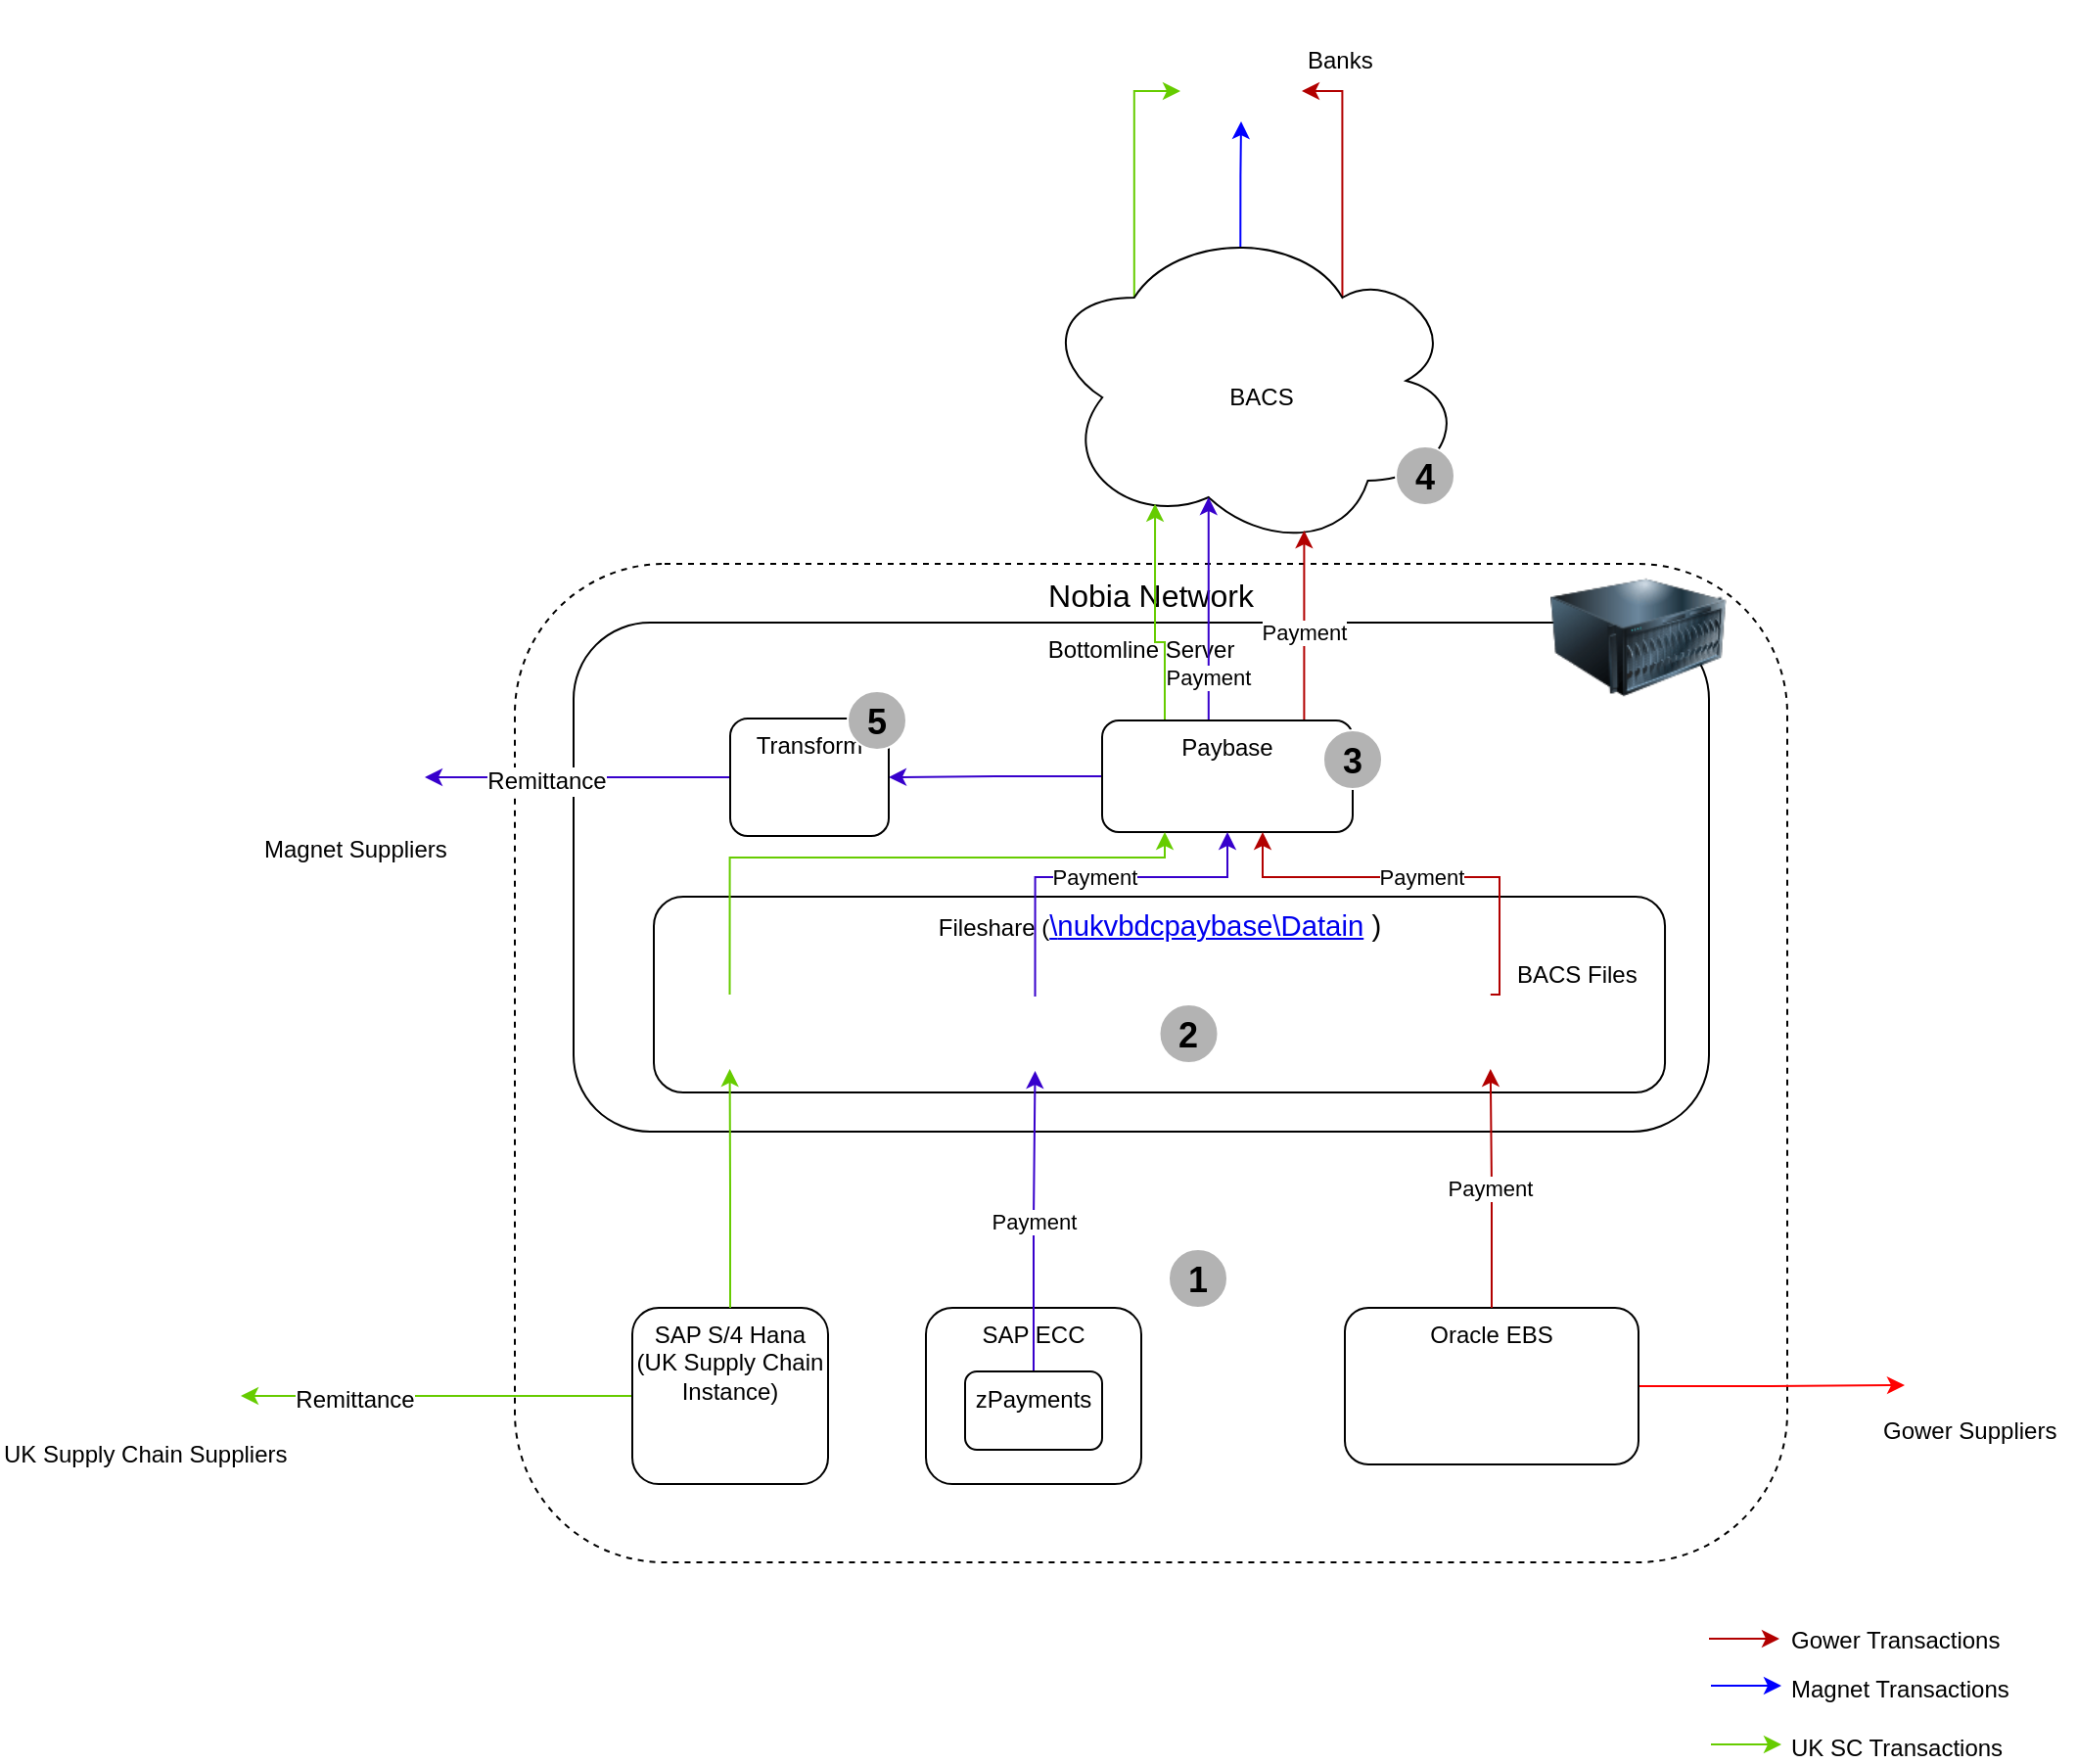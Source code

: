 <mxfile version="12.2.2" type="github" pages="5">
  <diagram name="Bottomline- Start" id="0WiYs2uDSN9r_ez0LBsD">
    <mxGraphModel dx="2036" dy="629" grid="1" gridSize="10" guides="1" tooltips="1" connect="1" arrows="1" fold="1" page="1" pageScale="1" pageWidth="827" pageHeight="1169" math="0" shadow="0">
      <root>
        <mxCell id="5QDhFZ3FKF-D9TqPaspZ-0"/>
        <mxCell id="5QDhFZ3FKF-D9TqPaspZ-1" parent="5QDhFZ3FKF-D9TqPaspZ-0"/>
        <mxCell id="5QDhFZ3FKF-D9TqPaspZ-2" value="&lt;font style=&quot;font-size: 16px&quot;&gt;Nobia Network&lt;/font&gt;" style="rounded=1;whiteSpace=wrap;html=1;dashed=1;verticalAlign=top;" parent="5QDhFZ3FKF-D9TqPaspZ-1" vertex="1">
          <mxGeometry x="20" y="290" width="650" height="510" as="geometry"/>
        </mxCell>
        <mxCell id="5QDhFZ3FKF-D9TqPaspZ-3" value="Bottomline Server" style="rounded=1;whiteSpace=wrap;html=1;verticalAlign=top;" parent="5QDhFZ3FKF-D9TqPaspZ-1" vertex="1">
          <mxGeometry x="50" y="320" width="580" height="260" as="geometry"/>
        </mxCell>
        <mxCell id="5QDhFZ3FKF-D9TqPaspZ-40" style="edgeStyle=orthogonalEdgeStyle;rounded=0;orthogonalLoop=1;jettySize=auto;html=1;exitX=0.31;exitY=0.8;exitDx=0;exitDy=0;exitPerimeter=0;entryX=1;entryY=0.75;entryDx=0;entryDy=0;fillColor=#e51400;strokeColor=#B20000;" parent="5QDhFZ3FKF-D9TqPaspZ-1" source="5QDhFZ3FKF-D9TqPaspZ-4" target="5QDhFZ3FKF-D9TqPaspZ-26" edge="1">
          <mxGeometry relative="1" as="geometry"/>
        </mxCell>
        <mxCell id="5QDhFZ3FKF-D9TqPaspZ-41" style="edgeStyle=orthogonalEdgeStyle;rounded=0;orthogonalLoop=1;jettySize=auto;html=1;exitX=0.8;exitY=0.8;exitDx=0;exitDy=0;exitPerimeter=0;entryX=0;entryY=0.75;entryDx=0;entryDy=0;fillColor=#6a00ff;strokeColor=#66CC00;" parent="5QDhFZ3FKF-D9TqPaspZ-1" source="5QDhFZ3FKF-D9TqPaspZ-4" target="5QDhFZ3FKF-D9TqPaspZ-26" edge="1">
          <mxGeometry relative="1" as="geometry">
            <Array as="points">
              <mxPoint x="336" y="49"/>
            </Array>
          </mxGeometry>
        </mxCell>
        <mxCell id="zmvdrTiBWX6lppgmcVrx-23" style="edgeStyle=orthogonalEdgeStyle;rounded=0;orthogonalLoop=1;jettySize=auto;html=1;exitX=0.55;exitY=0.95;exitDx=0;exitDy=0;exitPerimeter=0;strokeColor=#0000FF;" edge="1" parent="5QDhFZ3FKF-D9TqPaspZ-1" source="5QDhFZ3FKF-D9TqPaspZ-4" target="5QDhFZ3FKF-D9TqPaspZ-26">
          <mxGeometry relative="1" as="geometry"/>
        </mxCell>
        <mxCell id="5QDhFZ3FKF-D9TqPaspZ-4" value="BACS" style="ellipse;shape=cloud;whiteSpace=wrap;html=1;direction=west;" parent="5QDhFZ3FKF-D9TqPaspZ-1" vertex="1">
          <mxGeometry x="293" y="120" width="217" height="170" as="geometry"/>
        </mxCell>
        <mxCell id="5QDhFZ3FKF-D9TqPaspZ-7" value="SAP ECC" style="rounded=1;whiteSpace=wrap;html=1;verticalAlign=top;" parent="5QDhFZ3FKF-D9TqPaspZ-1" vertex="1">
          <mxGeometry x="230" y="670" width="110" height="90" as="geometry"/>
        </mxCell>
        <mxCell id="5QDhFZ3FKF-D9TqPaspZ-36" value="Payment" style="edgeStyle=orthogonalEdgeStyle;rounded=0;orthogonalLoop=1;jettySize=auto;html=1;exitX=0.172;exitY=0.009;exitDx=0;exitDy=0;entryX=0.625;entryY=0.2;entryDx=0;entryDy=0;entryPerimeter=0;fillColor=#6a00ff;strokeColor=#3700CC;exitPerimeter=0;" parent="5QDhFZ3FKF-D9TqPaspZ-1" source="5QDhFZ3FKF-D9TqPaspZ-9" target="5QDhFZ3FKF-D9TqPaspZ-4" edge="1">
          <mxGeometry x="-0.254" relative="1" as="geometry">
            <Array as="points">
              <mxPoint x="374" y="371"/>
            </Array>
            <mxPoint as="offset"/>
          </mxGeometry>
        </mxCell>
        <mxCell id="5QDhFZ3FKF-D9TqPaspZ-37" value="Payment" style="edgeStyle=orthogonalEdgeStyle;rounded=0;orthogonalLoop=1;jettySize=auto;html=1;exitX=0.75;exitY=0;exitDx=0;exitDy=0;entryX=0.4;entryY=0.1;entryDx=0;entryDy=0;entryPerimeter=0;fillColor=#e51400;strokeColor=#B20000;" parent="5QDhFZ3FKF-D9TqPaspZ-1" source="5QDhFZ3FKF-D9TqPaspZ-9" target="5QDhFZ3FKF-D9TqPaspZ-4" edge="1">
          <mxGeometry relative="1" as="geometry">
            <Array as="points">
              <mxPoint x="423" y="370"/>
            </Array>
          </mxGeometry>
        </mxCell>
        <mxCell id="5QDhFZ3FKF-D9TqPaspZ-44" style="edgeStyle=orthogonalEdgeStyle;rounded=0;orthogonalLoop=1;jettySize=auto;html=1;exitX=0;exitY=0.5;exitDx=0;exitDy=0;fillColor=#6a00ff;strokeColor=#3700CC;" parent="5QDhFZ3FKF-D9TqPaspZ-1" source="5QDhFZ3FKF-D9TqPaspZ-9" target="5QDhFZ3FKF-D9TqPaspZ-13" edge="1">
          <mxGeometry relative="1" as="geometry"/>
        </mxCell>
        <mxCell id="zmvdrTiBWX6lppgmcVrx-11" style="edgeStyle=orthogonalEdgeStyle;rounded=0;orthogonalLoop=1;jettySize=auto;html=1;exitX=0.25;exitY=0;exitDx=0;exitDy=0;entryX=0.751;entryY=0.18;entryDx=0;entryDy=0;entryPerimeter=0;strokeColor=#66CC00;" edge="1" parent="5QDhFZ3FKF-D9TqPaspZ-1" source="5QDhFZ3FKF-D9TqPaspZ-9" target="5QDhFZ3FKF-D9TqPaspZ-4">
          <mxGeometry relative="1" as="geometry"/>
        </mxCell>
        <mxCell id="5QDhFZ3FKF-D9TqPaspZ-9" value="Paybase" style="rounded=1;whiteSpace=wrap;html=1;verticalAlign=top;" parent="5QDhFZ3FKF-D9TqPaspZ-1" vertex="1">
          <mxGeometry x="320" y="370" width="128" height="57" as="geometry"/>
        </mxCell>
        <mxCell id="5QDhFZ3FKF-D9TqPaspZ-10" value="" style="image;html=1;labelBackgroundColor=#ffffff;image=img/lib/clip_art/computers/Server_128x128.png" parent="5QDhFZ3FKF-D9TqPaspZ-1" vertex="1">
          <mxGeometry x="549" y="293" width="90" height="69" as="geometry"/>
        </mxCell>
        <mxCell id="5QDhFZ3FKF-D9TqPaspZ-11" style="edgeStyle=orthogonalEdgeStyle;rounded=0;orthogonalLoop=1;jettySize=auto;html=1;exitX=0;exitY=0.5;exitDx=0;exitDy=0;entryX=1;entryY=0.5;entryDx=0;entryDy=0;fillColor=#6a00ff;strokeColor=#3700CC;" parent="5QDhFZ3FKF-D9TqPaspZ-1" source="5QDhFZ3FKF-D9TqPaspZ-13" target="5QDhFZ3FKF-D9TqPaspZ-14" edge="1">
          <mxGeometry relative="1" as="geometry"/>
        </mxCell>
        <mxCell id="5QDhFZ3FKF-D9TqPaspZ-12" value="Remittance" style="text;html=1;resizable=0;points=[];align=center;verticalAlign=middle;labelBackgroundColor=#ffffff;" parent="5QDhFZ3FKF-D9TqPaspZ-11" vertex="1" connectable="0">
          <mxGeometry x="0.202" y="2" relative="1" as="geometry">
            <mxPoint as="offset"/>
          </mxGeometry>
        </mxCell>
        <mxCell id="5QDhFZ3FKF-D9TqPaspZ-13" value="Transform" style="rounded=1;whiteSpace=wrap;html=1;verticalAlign=top;" parent="5QDhFZ3FKF-D9TqPaspZ-1" vertex="1">
          <mxGeometry x="130" y="369" width="81" height="60" as="geometry"/>
        </mxCell>
        <mxCell id="5QDhFZ3FKF-D9TqPaspZ-14" value="" style="shape=image;html=1;verticalAlign=top;verticalLabelPosition=bottom;labelBackgroundColor=#ffffff;imageAspect=0;aspect=fixed;image=https://cdn2.iconfinder.com/data/icons/people-80/96/Picture1-128.png" parent="5QDhFZ3FKF-D9TqPaspZ-1" vertex="1">
          <mxGeometry x="-100" y="362" width="74" height="74" as="geometry"/>
        </mxCell>
        <mxCell id="5QDhFZ3FKF-D9TqPaspZ-15" value="Magnet Suppliers" style="text;html=1;resizable=0;points=[];autosize=1;align=left;verticalAlign=top;spacingTop=-4;" parent="5QDhFZ3FKF-D9TqPaspZ-1" vertex="1">
          <mxGeometry x="-110" y="426" width="110" height="20" as="geometry"/>
        </mxCell>
        <mxCell id="zmvdrTiBWX6lppgmcVrx-20" style="edgeStyle=orthogonalEdgeStyle;rounded=0;orthogonalLoop=1;jettySize=auto;html=1;exitX=1;exitY=0.5;exitDx=0;exitDy=0;entryX=0;entryY=0.75;entryDx=0;entryDy=0;strokeColor=#FF0000;" edge="1" parent="5QDhFZ3FKF-D9TqPaspZ-1" source="5QDhFZ3FKF-D9TqPaspZ-16" target="zmvdrTiBWX6lppgmcVrx-18">
          <mxGeometry relative="1" as="geometry"/>
        </mxCell>
        <mxCell id="5QDhFZ3FKF-D9TqPaspZ-16" value="Oracle EBS" style="rounded=1;whiteSpace=wrap;html=1;verticalAlign=top;" parent="5QDhFZ3FKF-D9TqPaspZ-1" vertex="1">
          <mxGeometry x="444" y="670" width="150" height="80" as="geometry"/>
        </mxCell>
        <mxCell id="5QDhFZ3FKF-D9TqPaspZ-26" value="" style="shape=image;html=1;verticalAlign=top;verticalLabelPosition=bottom;labelBackgroundColor=#ffffff;imageAspect=0;aspect=fixed;image=https://cdn0.iconfinder.com/data/icons/business-and-finance-86/512/business_finance_money-32-2-128.png" parent="5QDhFZ3FKF-D9TqPaspZ-1" vertex="1">
          <mxGeometry x="360" y="2" width="62" height="62" as="geometry"/>
        </mxCell>
        <mxCell id="5QDhFZ3FKF-D9TqPaspZ-27" value="Banks" style="text;html=1;resizable=0;points=[];autosize=1;align=left;verticalAlign=top;spacingTop=-4;" parent="5QDhFZ3FKF-D9TqPaspZ-1" vertex="1">
          <mxGeometry x="423" y="23" width="50" height="10" as="geometry"/>
        </mxCell>
        <mxCell id="DQQrZIf6pvGCHNPxsHqb-0" value="&lt;b&gt;&lt;font style=&quot;font-size: 18px&quot;&gt;1&lt;/font&gt;&lt;/b&gt;" style="ellipse;whiteSpace=wrap;html=1;aspect=fixed;strokeColor=#FFFFFF;fillColor=#B3B3B3;fontSize=20;" parent="5QDhFZ3FKF-D9TqPaspZ-1" vertex="1">
          <mxGeometry x="354" y="640" width="30" height="30" as="geometry"/>
        </mxCell>
        <mxCell id="DQQrZIf6pvGCHNPxsHqb-2" value="&lt;span style=&quot;font-family: &amp;#34;helvetica&amp;#34; , &amp;#34;arial&amp;#34; , sans-serif ; font-size: 0px ; white-space: nowrap&quot;&gt;%3CmxGraphModel%3E%3Croot%3E%3CmxCell%20id%3D%220%22%2F%3E%3CmxCell%20id%3D%221%22%20parent%3D%220%22%2F%3E%3CmxCell%20id%3D%222%22%20value%3D%22%26lt%3Bb%26gt%3B%26lt%3Bfont%20style%3D%26quot%3Bfont-size%3A%2018px%26quot%3B%26gt%3B2%26lt%3B%2Ffont%26gt%3B%26lt%3B%2Fb%26gt%3B%22%20style%3D%22ellipse%3BwhiteSpace%3Dwrap%3Bhtml%3D1%3Baspect%3Dfixed%3BstrokeColor%3D%23FFFFFF%3BfillColor%3D%23B3B3B3%3BfontSize%3D20%3B%22%20vertex%3D%221%22%20parent%3D%221%22%3E%3CmxGeometry%20x%3D%22380%22%20y%3D%22569%22%20width%3D%2230%22%20height%3D%2230%22%20as%3D%22geometry%22%2F%3E%3C%2FmxCell%3E%3C%2Froot%3E%3C%2FmxGraphModel%3E&lt;/span&gt;&lt;b&gt;&lt;font style=&quot;font-size: 18px&quot;&gt;3&lt;/font&gt;&lt;/b&gt;&lt;span style=&quot;font-family: &amp;#34;helvetica&amp;#34; , &amp;#34;arial&amp;#34; , sans-serif ; font-size: 0px ; white-space: nowrap&quot;&gt;%3CmxGraphModel%3E%3Croot%3E%3CmxCell%20id%3D%220%22%2F%3E%3CmxCell%20id%3D%221%22%20parent%3D%220%22%2F%3E%3CmxCell%20id%3D%222%22%20value%3D%22%26lt%3Bb%26gt%3B%26lt%3Bfont%20style%3D%26quot%3Bfont-size%3A%2018px%26quot%3B%26gt%3B2%26lt%3B%2Ffont%26gt%3B%26lt%3B%2Fb%26gt%3B%22%20style%3D%22ellipse%3BwhiteSpace%3Dwrap%3Bhtml%3D1%3Baspect%3Dfixed%3BstrokeColor%3D%23FFFFFF%3BfillColor%3D%23B3B3B3%3BfontSize%3D20%3B%22%20vertex%3D%221%22%20parent%3D%221%22%3E%3CmxGeometry%20x%3D%22380%22%20y%3D%22569%22%20width%3D%2230%22%20height%3D%2230%22%20as%3D%22geometry%22%2F%3E%3C%2FmxCell%3E%3C%2Froot%3E%3C%2FmxGraphModel%3E&lt;/span&gt;" style="ellipse;whiteSpace=wrap;html=1;aspect=fixed;strokeColor=#FFFFFF;fillColor=#B3B3B3;fontSize=20;" parent="5QDhFZ3FKF-D9TqPaspZ-1" vertex="1">
          <mxGeometry x="433" y="375" width="30" height="30" as="geometry"/>
        </mxCell>
        <mxCell id="DQQrZIf6pvGCHNPxsHqb-3" value="&lt;b&gt;&lt;font style=&quot;font-size: 18px&quot;&gt;4&lt;/font&gt;&lt;/b&gt;" style="ellipse;whiteSpace=wrap;html=1;aspect=fixed;strokeColor=#FFFFFF;fillColor=#B3B3B3;fontSize=20;" parent="5QDhFZ3FKF-D9TqPaspZ-1" vertex="1">
          <mxGeometry x="470" y="230" width="30" height="30" as="geometry"/>
        </mxCell>
        <mxCell id="DQQrZIf6pvGCHNPxsHqb-4" value="&lt;b&gt;&lt;font style=&quot;font-size: 18px&quot;&gt;5&lt;/font&gt;&lt;/b&gt;" style="ellipse;whiteSpace=wrap;html=1;aspect=fixed;strokeColor=#FFFFFF;fillColor=#B3B3B3;fontSize=20;" parent="5QDhFZ3FKF-D9TqPaspZ-1" vertex="1">
          <mxGeometry x="190" y="355" width="30" height="30" as="geometry"/>
        </mxCell>
        <mxCell id="lfMpldG5FdVKISE0wB7l-0" value="" style="group" parent="5QDhFZ3FKF-D9TqPaspZ-1" vertex="1" connectable="0">
          <mxGeometry x="91" y="470" width="528" height="90" as="geometry"/>
        </mxCell>
        <mxCell id="5QDhFZ3FKF-D9TqPaspZ-19" value="Fileshare (&lt;span style=&quot;font-size: 11.0pt ; font-family: &amp;#34;calibri&amp;#34; , sans-serif&quot;&gt;&lt;a&gt;\\nukvbdcpaybase\Datain&lt;/a&gt;&amp;nbsp;)&lt;/span&gt;" style="rounded=1;whiteSpace=wrap;html=1;verticalAlign=top;" parent="lfMpldG5FdVKISE0wB7l-0" vertex="1">
          <mxGeometry y="-10" width="516.522" height="100" as="geometry"/>
        </mxCell>
        <mxCell id="5QDhFZ3FKF-D9TqPaspZ-22" value="" style="shape=image;html=1;verticalAlign=top;verticalLabelPosition=bottom;labelBackgroundColor=#ffffff;imageAspect=0;aspect=fixed;image=https://cdn0.iconfinder.com/data/icons/simple-darkcon-1/86/shit-128.png" parent="lfMpldG5FdVKISE0wB7l-0" vertex="1">
          <mxGeometry x="175.761" y="41" width="38" height="38" as="geometry"/>
        </mxCell>
        <mxCell id="5QDhFZ3FKF-D9TqPaspZ-23" value="" style="shape=image;html=1;verticalAlign=top;verticalLabelPosition=bottom;labelBackgroundColor=#ffffff;imageAspect=0;aspect=fixed;image=https://cdn0.iconfinder.com/data/icons/simple-darkcon-1/86/shit-128.png" parent="lfMpldG5FdVKISE0wB7l-0" vertex="1">
          <mxGeometry x="408.413" y="40" width="38" height="38" as="geometry"/>
        </mxCell>
        <mxCell id="5QDhFZ3FKF-D9TqPaspZ-47" value="BACS Files" style="text;html=1;resizable=0;points=[];autosize=1;align=left;verticalAlign=top;spacingTop=-4;" parent="lfMpldG5FdVKISE0wB7l-0" vertex="1">
          <mxGeometry x="439.065" y="20" width="80" height="10" as="geometry"/>
        </mxCell>
        <mxCell id="DQQrZIf6pvGCHNPxsHqb-1" value="&lt;b&gt;&lt;font style=&quot;font-size: 18px&quot;&gt;2&lt;/font&gt;&lt;/b&gt;" style="ellipse;whiteSpace=wrap;html=1;aspect=fixed;strokeColor=#FFFFFF;fillColor=#B3B3B3;fontSize=20;" parent="lfMpldG5FdVKISE0wB7l-0" vertex="1">
          <mxGeometry x="258.261" y="45" width="30" height="30" as="geometry"/>
        </mxCell>
        <mxCell id="zmvdrTiBWX6lppgmcVrx-2" value="" style="shape=image;html=1;verticalAlign=top;verticalLabelPosition=bottom;labelBackgroundColor=#ffffff;imageAspect=0;aspect=fixed;image=https://cdn0.iconfinder.com/data/icons/simple-darkcon-1/86/shit-128.png" vertex="1" parent="lfMpldG5FdVKISE0wB7l-0">
          <mxGeometry x="19.761" y="40" width="38" height="38" as="geometry"/>
        </mxCell>
        <mxCell id="5QDhFZ3FKF-D9TqPaspZ-32" value="Payment" style="edgeStyle=orthogonalEdgeStyle;rounded=0;orthogonalLoop=1;jettySize=auto;html=1;exitX=0.5;exitY=0;exitDx=0;exitDy=0;entryX=0.5;entryY=1;entryDx=0;entryDy=0;fillColor=#6a00ff;strokeColor=#3700CC;" parent="5QDhFZ3FKF-D9TqPaspZ-1" source="5QDhFZ3FKF-D9TqPaspZ-22" target="5QDhFZ3FKF-D9TqPaspZ-9" edge="1">
          <mxGeometry relative="1" as="geometry">
            <Array as="points">
              <mxPoint x="286" y="450"/>
              <mxPoint x="384" y="450"/>
            </Array>
          </mxGeometry>
        </mxCell>
        <mxCell id="5QDhFZ3FKF-D9TqPaspZ-43" value="Payment" style="edgeStyle=orthogonalEdgeStyle;rounded=0;orthogonalLoop=1;jettySize=auto;html=1;exitX=0.5;exitY=0;exitDx=0;exitDy=0;entryX=0.5;entryY=1;entryDx=0;entryDy=0;fillColor=#6a00ff;strokeColor=#3700CC;" parent="5QDhFZ3FKF-D9TqPaspZ-1" source="zmvdrTiBWX6lppgmcVrx-5" target="5QDhFZ3FKF-D9TqPaspZ-22" edge="1">
          <mxGeometry relative="1" as="geometry"/>
        </mxCell>
        <mxCell id="5QDhFZ3FKF-D9TqPaspZ-42" value="Payment" style="edgeStyle=orthogonalEdgeStyle;rounded=0;orthogonalLoop=1;jettySize=auto;html=1;exitX=0.5;exitY=0;exitDx=0;exitDy=0;fillColor=#e51400;strokeColor=#B20000;" parent="5QDhFZ3FKF-D9TqPaspZ-1" source="5QDhFZ3FKF-D9TqPaspZ-16" target="5QDhFZ3FKF-D9TqPaspZ-23" edge="1">
          <mxGeometry relative="1" as="geometry"/>
        </mxCell>
        <mxCell id="5QDhFZ3FKF-D9TqPaspZ-31" value="Payment" style="edgeStyle=orthogonalEdgeStyle;rounded=0;orthogonalLoop=1;jettySize=auto;html=1;exitX=0.5;exitY=0;exitDx=0;exitDy=0;fillColor=#e51400;strokeColor=#B20000;" parent="5QDhFZ3FKF-D9TqPaspZ-1" source="5QDhFZ3FKF-D9TqPaspZ-23" target="5QDhFZ3FKF-D9TqPaspZ-9" edge="1">
          <mxGeometry relative="1" as="geometry">
            <Array as="points">
              <mxPoint x="523" y="450"/>
              <mxPoint x="402" y="450"/>
            </Array>
          </mxGeometry>
        </mxCell>
        <mxCell id="zmvdrTiBWX6lppgmcVrx-12" style="edgeStyle=orthogonalEdgeStyle;rounded=0;orthogonalLoop=1;jettySize=auto;html=1;exitX=0;exitY=0.5;exitDx=0;exitDy=0;strokeColor=#66CC00;" edge="1" parent="5QDhFZ3FKF-D9TqPaspZ-1" source="zmvdrTiBWX6lppgmcVrx-3">
          <mxGeometry relative="1" as="geometry">
            <mxPoint x="-120" y="715" as="targetPoint"/>
          </mxGeometry>
        </mxCell>
        <mxCell id="zmvdrTiBWX6lppgmcVrx-13" value="Remittance" style="text;html=1;resizable=0;points=[];align=center;verticalAlign=middle;labelBackgroundColor=#ffffff;" vertex="1" connectable="0" parent="zmvdrTiBWX6lppgmcVrx-12">
          <mxGeometry x="0.424" y="1" relative="1" as="geometry">
            <mxPoint as="offset"/>
          </mxGeometry>
        </mxCell>
        <mxCell id="zmvdrTiBWX6lppgmcVrx-3" value="SAP S/4 Hana (UK Supply Chain Instance)" style="rounded=1;whiteSpace=wrap;html=1;verticalAlign=top;" vertex="1" parent="5QDhFZ3FKF-D9TqPaspZ-1">
          <mxGeometry x="80" y="670" width="100" height="90" as="geometry"/>
        </mxCell>
        <mxCell id="zmvdrTiBWX6lppgmcVrx-5" value="zPayments" style="rounded=1;whiteSpace=wrap;html=1;verticalAlign=top;" vertex="1" parent="5QDhFZ3FKF-D9TqPaspZ-1">
          <mxGeometry x="250" y="702.5" width="70" height="40" as="geometry"/>
        </mxCell>
        <mxCell id="zmvdrTiBWX6lppgmcVrx-8" value="" style="edgeStyle=orthogonalEdgeStyle;rounded=0;orthogonalLoop=1;jettySize=auto;html=1;fillColor=#e51400;strokeColor=#66CC00;exitX=0.5;exitY=0;exitDx=0;exitDy=0;" edge="1" parent="5QDhFZ3FKF-D9TqPaspZ-1" source="zmvdrTiBWX6lppgmcVrx-3" target="zmvdrTiBWX6lppgmcVrx-2">
          <mxGeometry x="-1" y="-34" relative="1" as="geometry">
            <mxPoint x="691" y="778" as="sourcePoint"/>
            <mxPoint x="727" y="778" as="targetPoint"/>
            <mxPoint as="offset"/>
          </mxGeometry>
        </mxCell>
        <mxCell id="zmvdrTiBWX6lppgmcVrx-10" style="edgeStyle=orthogonalEdgeStyle;rounded=0;orthogonalLoop=1;jettySize=auto;html=1;exitX=0.5;exitY=0;exitDx=0;exitDy=0;entryX=0.25;entryY=1;entryDx=0;entryDy=0;strokeColor=#66CC00;" edge="1" parent="5QDhFZ3FKF-D9TqPaspZ-1" source="zmvdrTiBWX6lppgmcVrx-2" target="5QDhFZ3FKF-D9TqPaspZ-9">
          <mxGeometry relative="1" as="geometry">
            <Array as="points">
              <mxPoint x="130" y="440"/>
              <mxPoint x="352" y="440"/>
            </Array>
          </mxGeometry>
        </mxCell>
        <mxCell id="zmvdrTiBWX6lppgmcVrx-14" value="" style="shape=image;html=1;verticalAlign=top;verticalLabelPosition=bottom;labelBackgroundColor=#ffffff;imageAspect=0;aspect=fixed;image=https://cdn2.iconfinder.com/data/icons/people-80/96/Picture1-128.png" vertex="1" parent="5QDhFZ3FKF-D9TqPaspZ-1">
          <mxGeometry x="-200" y="666" width="74" height="74" as="geometry"/>
        </mxCell>
        <mxCell id="zmvdrTiBWX6lppgmcVrx-17" value="UK Supply Chain Suppliers" style="text;html=1;resizable=0;points=[];autosize=1;align=left;verticalAlign=top;spacingTop=-4;" vertex="1" parent="5QDhFZ3FKF-D9TqPaspZ-1">
          <mxGeometry x="-243" y="735" width="160" height="10" as="geometry"/>
        </mxCell>
        <mxCell id="zmvdrTiBWX6lppgmcVrx-18" value="" style="shape=image;html=1;verticalAlign=top;verticalLabelPosition=bottom;labelBackgroundColor=#ffffff;imageAspect=0;aspect=fixed;image=https://cdn2.iconfinder.com/data/icons/people-80/96/Picture1-128.png" vertex="1" parent="5QDhFZ3FKF-D9TqPaspZ-1">
          <mxGeometry x="730" y="654" width="74" height="74" as="geometry"/>
        </mxCell>
        <mxCell id="zmvdrTiBWX6lppgmcVrx-19" value="Gower Suppliers" style="text;html=1;resizable=0;points=[];autosize=1;align=left;verticalAlign=top;spacingTop=-4;" vertex="1" parent="5QDhFZ3FKF-D9TqPaspZ-1">
          <mxGeometry x="717" y="723" width="100" height="10" as="geometry"/>
        </mxCell>
        <mxCell id="ScP-DXtnd7c2w665mB3K-0" value="" style="edgeStyle=orthogonalEdgeStyle;rounded=0;orthogonalLoop=1;jettySize=auto;html=1;fillColor=#e51400;strokeColor=#B20000;" parent="5QDhFZ3FKF-D9TqPaspZ-1" edge="1">
          <mxGeometry x="-1" y="-34" relative="1" as="geometry">
            <mxPoint x="630" y="839" as="sourcePoint"/>
            <mxPoint x="666" y="839" as="targetPoint"/>
            <mxPoint as="offset"/>
          </mxGeometry>
        </mxCell>
        <mxCell id="ScP-DXtnd7c2w665mB3K-3" value="" style="edgeStyle=orthogonalEdgeStyle;rounded=0;orthogonalLoop=1;jettySize=auto;html=1;fillColor=#e51400;strokeColor=#0000FF;" parent="5QDhFZ3FKF-D9TqPaspZ-1" edge="1">
          <mxGeometry x="-1" y="-34" relative="1" as="geometry">
            <mxPoint x="631" y="863" as="sourcePoint"/>
            <mxPoint x="667" y="863" as="targetPoint"/>
            <mxPoint as="offset"/>
          </mxGeometry>
        </mxCell>
        <mxCell id="ScP-DXtnd7c2w665mB3K-4" value="Gower Transactions" style="text;html=1;resizable=0;points=[];autosize=1;align=left;verticalAlign=top;spacingTop=-4;" parent="5QDhFZ3FKF-D9TqPaspZ-1" vertex="1">
          <mxGeometry x="670" y="830" width="120" height="10" as="geometry"/>
        </mxCell>
        <mxCell id="ScP-DXtnd7c2w665mB3K-5" value="Magnet Transactions" style="text;html=1;resizable=0;points=[];autosize=1;align=left;verticalAlign=top;spacingTop=-4;" parent="5QDhFZ3FKF-D9TqPaspZ-1" vertex="1">
          <mxGeometry x="670" y="855" width="130" height="10" as="geometry"/>
        </mxCell>
        <mxCell id="zmvdrTiBWX6lppgmcVrx-6" value="" style="edgeStyle=orthogonalEdgeStyle;rounded=0;orthogonalLoop=1;jettySize=auto;html=1;fillColor=#e51400;strokeColor=#66CC00;" edge="1" parent="5QDhFZ3FKF-D9TqPaspZ-1">
          <mxGeometry x="-1" y="-34" relative="1" as="geometry">
            <mxPoint x="631" y="893" as="sourcePoint"/>
            <mxPoint x="667" y="893" as="targetPoint"/>
            <mxPoint as="offset"/>
          </mxGeometry>
        </mxCell>
        <mxCell id="zmvdrTiBWX6lppgmcVrx-7" value="UK SC Transactions" style="text;html=1;resizable=0;points=[];autosize=1;align=left;verticalAlign=top;spacingTop=-4;" vertex="1" parent="5QDhFZ3FKF-D9TqPaspZ-1">
          <mxGeometry x="670" y="885" width="120" height="10" as="geometry"/>
        </mxCell>
      </root>
    </mxGraphModel>
  </diagram>
  <diagram name="Bottomline- Dependencies" id="wW40tE5pmNINRSS3iZMQ">
    <mxGraphModel dx="2036" dy="629" grid="1" gridSize="10" guides="1" tooltips="1" connect="1" arrows="1" fold="1" page="1" pageScale="1" pageWidth="827" pageHeight="1169" math="0" shadow="0">
      <root>
        <mxCell id="Q5eooPiGt27n1xnJcCyk-0"/>
        <mxCell id="Q5eooPiGt27n1xnJcCyk-1" parent="Q5eooPiGt27n1xnJcCyk-0"/>
        <mxCell id="Q5eooPiGt27n1xnJcCyk-2" value="&lt;font style=&quot;font-size: 16px&quot;&gt;Nobia Network&lt;/font&gt;" style="rounded=1;whiteSpace=wrap;html=1;dashed=1;verticalAlign=top;" vertex="1" parent="Q5eooPiGt27n1xnJcCyk-1">
          <mxGeometry x="20" y="290" width="650" height="510" as="geometry"/>
        </mxCell>
        <mxCell id="Q5eooPiGt27n1xnJcCyk-3" value="Bottomline Server" style="rounded=1;whiteSpace=wrap;html=1;verticalAlign=top;" vertex="1" parent="Q5eooPiGt27n1xnJcCyk-1">
          <mxGeometry x="50" y="320" width="580" height="260" as="geometry"/>
        </mxCell>
        <mxCell id="Q5eooPiGt27n1xnJcCyk-4" style="edgeStyle=orthogonalEdgeStyle;rounded=0;orthogonalLoop=1;jettySize=auto;html=1;exitX=0.31;exitY=0.8;exitDx=0;exitDy=0;exitPerimeter=0;entryX=1;entryY=0.75;entryDx=0;entryDy=0;fillColor=#e51400;strokeColor=#B20000;" edge="1" parent="Q5eooPiGt27n1xnJcCyk-1" source="Q5eooPiGt27n1xnJcCyk-7" target="Q5eooPiGt27n1xnJcCyk-22">
          <mxGeometry relative="1" as="geometry"/>
        </mxCell>
        <mxCell id="Q5eooPiGt27n1xnJcCyk-5" style="edgeStyle=orthogonalEdgeStyle;rounded=0;orthogonalLoop=1;jettySize=auto;html=1;exitX=0.8;exitY=0.8;exitDx=0;exitDy=0;exitPerimeter=0;entryX=0;entryY=0.75;entryDx=0;entryDy=0;fillColor=#6a00ff;strokeColor=#66CC00;" edge="1" parent="Q5eooPiGt27n1xnJcCyk-1" source="Q5eooPiGt27n1xnJcCyk-7" target="Q5eooPiGt27n1xnJcCyk-22">
          <mxGeometry relative="1" as="geometry">
            <Array as="points">
              <mxPoint x="336" y="49"/>
            </Array>
          </mxGeometry>
        </mxCell>
        <mxCell id="Q5eooPiGt27n1xnJcCyk-6" style="edgeStyle=orthogonalEdgeStyle;rounded=0;orthogonalLoop=1;jettySize=auto;html=1;exitX=0.55;exitY=0.95;exitDx=0;exitDy=0;exitPerimeter=0;strokeColor=#0000FF;" edge="1" parent="Q5eooPiGt27n1xnJcCyk-1" source="Q5eooPiGt27n1xnJcCyk-7" target="Q5eooPiGt27n1xnJcCyk-22">
          <mxGeometry relative="1" as="geometry"/>
        </mxCell>
        <mxCell id="Q5eooPiGt27n1xnJcCyk-7" value="BACS" style="ellipse;shape=cloud;whiteSpace=wrap;html=1;direction=west;" vertex="1" parent="Q5eooPiGt27n1xnJcCyk-1">
          <mxGeometry x="293" y="120" width="217" height="170" as="geometry"/>
        </mxCell>
        <mxCell id="Q5eooPiGt27n1xnJcCyk-55" style="edgeStyle=orthogonalEdgeStyle;rounded=0;orthogonalLoop=1;jettySize=auto;html=1;exitX=0.5;exitY=1;exitDx=0;exitDy=0;entryX=1;entryY=0.5;entryDx=0;entryDy=0;strokeColor=#0000FF;" edge="1" parent="Q5eooPiGt27n1xnJcCyk-1" source="Q5eooPiGt27n1xnJcCyk-8" target="Q5eooPiGt27n1xnJcCyk-18">
          <mxGeometry relative="1" as="geometry"/>
        </mxCell>
        <mxCell id="Q5eooPiGt27n1xnJcCyk-56" value="Remittance" style="text;html=1;resizable=0;points=[];align=center;verticalAlign=middle;labelBackgroundColor=#ffffff;" vertex="1" connectable="0" parent="Q5eooPiGt27n1xnJcCyk-55">
          <mxGeometry x="0.285" y="2" relative="1" as="geometry">
            <mxPoint as="offset"/>
          </mxGeometry>
        </mxCell>
        <mxCell id="Q5eooPiGt27n1xnJcCyk-8" value="SAP ECC" style="rounded=1;whiteSpace=wrap;html=1;verticalAlign=top;" vertex="1" parent="Q5eooPiGt27n1xnJcCyk-1">
          <mxGeometry x="230" y="670" width="110" height="90" as="geometry"/>
        </mxCell>
        <mxCell id="Q5eooPiGt27n1xnJcCyk-9" value="Payment" style="edgeStyle=orthogonalEdgeStyle;rounded=0;orthogonalLoop=1;jettySize=auto;html=1;exitX=0.172;exitY=0.009;exitDx=0;exitDy=0;entryX=0.625;entryY=0.2;entryDx=0;entryDy=0;entryPerimeter=0;fillColor=#6a00ff;strokeColor=#3700CC;exitPerimeter=0;" edge="1" parent="Q5eooPiGt27n1xnJcCyk-1" source="Q5eooPiGt27n1xnJcCyk-13" target="Q5eooPiGt27n1xnJcCyk-7">
          <mxGeometry x="-0.254" relative="1" as="geometry">
            <Array as="points">
              <mxPoint x="374" y="371"/>
            </Array>
            <mxPoint as="offset"/>
          </mxGeometry>
        </mxCell>
        <mxCell id="Q5eooPiGt27n1xnJcCyk-10" value="Payment" style="edgeStyle=orthogonalEdgeStyle;rounded=0;orthogonalLoop=1;jettySize=auto;html=1;exitX=0.75;exitY=0;exitDx=0;exitDy=0;entryX=0.4;entryY=0.1;entryDx=0;entryDy=0;entryPerimeter=0;fillColor=#e51400;strokeColor=#B20000;" edge="1" parent="Q5eooPiGt27n1xnJcCyk-1" source="Q5eooPiGt27n1xnJcCyk-13" target="Q5eooPiGt27n1xnJcCyk-7">
          <mxGeometry relative="1" as="geometry">
            <Array as="points">
              <mxPoint x="423" y="370"/>
            </Array>
          </mxGeometry>
        </mxCell>
        <mxCell id="Q5eooPiGt27n1xnJcCyk-12" style="edgeStyle=orthogonalEdgeStyle;rounded=0;orthogonalLoop=1;jettySize=auto;html=1;exitX=0.25;exitY=0;exitDx=0;exitDy=0;entryX=0.751;entryY=0.18;entryDx=0;entryDy=0;entryPerimeter=0;strokeColor=#66CC00;" edge="1" parent="Q5eooPiGt27n1xnJcCyk-1" source="Q5eooPiGt27n1xnJcCyk-13" target="Q5eooPiGt27n1xnJcCyk-7">
          <mxGeometry relative="1" as="geometry"/>
        </mxCell>
        <mxCell id="Q5eooPiGt27n1xnJcCyk-13" value="Paybase" style="rounded=1;whiteSpace=wrap;html=1;verticalAlign=top;" vertex="1" parent="Q5eooPiGt27n1xnJcCyk-1">
          <mxGeometry x="320" y="370" width="128" height="57" as="geometry"/>
        </mxCell>
        <mxCell id="Q5eooPiGt27n1xnJcCyk-14" value="" style="image;html=1;labelBackgroundColor=#ffffff;image=img/lib/clip_art/computers/Server_128x128.png" vertex="1" parent="Q5eooPiGt27n1xnJcCyk-1">
          <mxGeometry x="549" y="293" width="90" height="69" as="geometry"/>
        </mxCell>
        <mxCell id="Q5eooPiGt27n1xnJcCyk-18" value="" style="shape=image;html=1;verticalAlign=top;verticalLabelPosition=bottom;labelBackgroundColor=#ffffff;imageAspect=0;aspect=fixed;image=https://cdn2.iconfinder.com/data/icons/people-80/96/Picture1-128.png" vertex="1" parent="Q5eooPiGt27n1xnJcCyk-1">
          <mxGeometry x="-220" y="803" width="74" height="74" as="geometry"/>
        </mxCell>
        <mxCell id="Q5eooPiGt27n1xnJcCyk-19" value="Magnet Suppliers" style="text;html=1;resizable=0;points=[];autosize=1;align=left;verticalAlign=top;spacingTop=-4;" vertex="1" parent="Q5eooPiGt27n1xnJcCyk-1">
          <mxGeometry x="-243" y="877" width="110" height="20" as="geometry"/>
        </mxCell>
        <mxCell id="Q5eooPiGt27n1xnJcCyk-20" style="edgeStyle=orthogonalEdgeStyle;rounded=0;orthogonalLoop=1;jettySize=auto;html=1;exitX=1;exitY=0.5;exitDx=0;exitDy=0;entryX=0;entryY=0.75;entryDx=0;entryDy=0;strokeColor=#FF0000;" edge="1" parent="Q5eooPiGt27n1xnJcCyk-1" source="Q5eooPiGt27n1xnJcCyk-21" target="Q5eooPiGt27n1xnJcCyk-47">
          <mxGeometry relative="1" as="geometry"/>
        </mxCell>
        <mxCell id="Q5eooPiGt27n1xnJcCyk-21" value="Oracle EBS" style="rounded=1;whiteSpace=wrap;html=1;verticalAlign=top;" vertex="1" parent="Q5eooPiGt27n1xnJcCyk-1">
          <mxGeometry x="444" y="670" width="150" height="80" as="geometry"/>
        </mxCell>
        <mxCell id="Q5eooPiGt27n1xnJcCyk-22" value="" style="shape=image;html=1;verticalAlign=top;verticalLabelPosition=bottom;labelBackgroundColor=#ffffff;imageAspect=0;aspect=fixed;image=https://cdn0.iconfinder.com/data/icons/business-and-finance-86/512/business_finance_money-32-2-128.png" vertex="1" parent="Q5eooPiGt27n1xnJcCyk-1">
          <mxGeometry x="360" y="2" width="62" height="62" as="geometry"/>
        </mxCell>
        <mxCell id="Q5eooPiGt27n1xnJcCyk-23" value="Banks" style="text;html=1;resizable=0;points=[];autosize=1;align=left;verticalAlign=top;spacingTop=-4;" vertex="1" parent="Q5eooPiGt27n1xnJcCyk-1">
          <mxGeometry x="423" y="23" width="50" height="10" as="geometry"/>
        </mxCell>
        <mxCell id="Q5eooPiGt27n1xnJcCyk-24" value="&lt;b&gt;&lt;font style=&quot;font-size: 18px&quot;&gt;1&lt;/font&gt;&lt;/b&gt;" style="ellipse;whiteSpace=wrap;html=1;aspect=fixed;strokeColor=#FFFFFF;fillColor=#B3B3B3;fontSize=20;" vertex="1" parent="Q5eooPiGt27n1xnJcCyk-1">
          <mxGeometry x="278" y="773" width="30" height="30" as="geometry"/>
        </mxCell>
        <mxCell id="Q5eooPiGt27n1xnJcCyk-28" value="" style="group" vertex="1" connectable="0" parent="Q5eooPiGt27n1xnJcCyk-1">
          <mxGeometry x="91" y="470" width="528" height="90" as="geometry"/>
        </mxCell>
        <mxCell id="Q5eooPiGt27n1xnJcCyk-29" value="Fileshare (&lt;span style=&quot;font-size: 11.0pt ; font-family: &amp;#34;calibri&amp;#34; , sans-serif&quot;&gt;&lt;a&gt;\\nukvbdcpaybase\Datain&lt;/a&gt;&amp;nbsp;)&lt;/span&gt;" style="rounded=1;whiteSpace=wrap;html=1;verticalAlign=top;" vertex="1" parent="Q5eooPiGt27n1xnJcCyk-28">
          <mxGeometry y="-10" width="516.522" height="100" as="geometry"/>
        </mxCell>
        <mxCell id="Q5eooPiGt27n1xnJcCyk-30" value="" style="shape=image;html=1;verticalAlign=top;verticalLabelPosition=bottom;labelBackgroundColor=#ffffff;imageAspect=0;aspect=fixed;image=https://cdn0.iconfinder.com/data/icons/simple-darkcon-1/86/shit-128.png" vertex="1" parent="Q5eooPiGt27n1xnJcCyk-28">
          <mxGeometry x="175.761" y="41" width="38" height="38" as="geometry"/>
        </mxCell>
        <mxCell id="Q5eooPiGt27n1xnJcCyk-31" value="" style="shape=image;html=1;verticalAlign=top;verticalLabelPosition=bottom;labelBackgroundColor=#ffffff;imageAspect=0;aspect=fixed;image=https://cdn0.iconfinder.com/data/icons/simple-darkcon-1/86/shit-128.png" vertex="1" parent="Q5eooPiGt27n1xnJcCyk-28">
          <mxGeometry x="408.413" y="40" width="38" height="38" as="geometry"/>
        </mxCell>
        <mxCell id="Q5eooPiGt27n1xnJcCyk-32" value="BACS Files" style="text;html=1;resizable=0;points=[];autosize=1;align=left;verticalAlign=top;spacingTop=-4;" vertex="1" parent="Q5eooPiGt27n1xnJcCyk-28">
          <mxGeometry x="439.065" y="20" width="80" height="10" as="geometry"/>
        </mxCell>
        <mxCell id="Q5eooPiGt27n1xnJcCyk-34" value="" style="shape=image;html=1;verticalAlign=top;verticalLabelPosition=bottom;labelBackgroundColor=#ffffff;imageAspect=0;aspect=fixed;image=https://cdn0.iconfinder.com/data/icons/simple-darkcon-1/86/shit-128.png" vertex="1" parent="Q5eooPiGt27n1xnJcCyk-28">
          <mxGeometry x="19.761" y="40" width="38" height="38" as="geometry"/>
        </mxCell>
        <mxCell id="Q5eooPiGt27n1xnJcCyk-35" value="Payment" style="edgeStyle=orthogonalEdgeStyle;rounded=0;orthogonalLoop=1;jettySize=auto;html=1;exitX=0.5;exitY=0;exitDx=0;exitDy=0;entryX=0.5;entryY=1;entryDx=0;entryDy=0;fillColor=#6a00ff;strokeColor=#3700CC;" edge="1" parent="Q5eooPiGt27n1xnJcCyk-1" source="Q5eooPiGt27n1xnJcCyk-30" target="Q5eooPiGt27n1xnJcCyk-13">
          <mxGeometry relative="1" as="geometry">
            <Array as="points">
              <mxPoint x="286" y="450"/>
              <mxPoint x="384" y="450"/>
            </Array>
          </mxGeometry>
        </mxCell>
        <mxCell id="Q5eooPiGt27n1xnJcCyk-36" value="Payment" style="edgeStyle=orthogonalEdgeStyle;rounded=0;orthogonalLoop=1;jettySize=auto;html=1;exitX=0.5;exitY=0;exitDx=0;exitDy=0;entryX=0.5;entryY=1;entryDx=0;entryDy=0;fillColor=#6a00ff;strokeColor=#3700CC;" edge="1" parent="Q5eooPiGt27n1xnJcCyk-1" source="Q5eooPiGt27n1xnJcCyk-42" target="Q5eooPiGt27n1xnJcCyk-30">
          <mxGeometry relative="1" as="geometry"/>
        </mxCell>
        <mxCell id="Q5eooPiGt27n1xnJcCyk-37" value="Payment" style="edgeStyle=orthogonalEdgeStyle;rounded=0;orthogonalLoop=1;jettySize=auto;html=1;exitX=0.5;exitY=0;exitDx=0;exitDy=0;fillColor=#e51400;strokeColor=#B20000;" edge="1" parent="Q5eooPiGt27n1xnJcCyk-1" source="Q5eooPiGt27n1xnJcCyk-21" target="Q5eooPiGt27n1xnJcCyk-31">
          <mxGeometry relative="1" as="geometry"/>
        </mxCell>
        <mxCell id="Q5eooPiGt27n1xnJcCyk-38" value="Payment" style="edgeStyle=orthogonalEdgeStyle;rounded=0;orthogonalLoop=1;jettySize=auto;html=1;exitX=0.5;exitY=0;exitDx=0;exitDy=0;fillColor=#e51400;strokeColor=#B20000;" edge="1" parent="Q5eooPiGt27n1xnJcCyk-1" source="Q5eooPiGt27n1xnJcCyk-31" target="Q5eooPiGt27n1xnJcCyk-13">
          <mxGeometry relative="1" as="geometry">
            <Array as="points">
              <mxPoint x="523" y="450"/>
              <mxPoint x="402" y="450"/>
            </Array>
          </mxGeometry>
        </mxCell>
        <mxCell id="Q5eooPiGt27n1xnJcCyk-39" style="edgeStyle=orthogonalEdgeStyle;rounded=0;orthogonalLoop=1;jettySize=auto;html=1;exitX=0;exitY=0.5;exitDx=0;exitDy=0;strokeColor=#66CC00;" edge="1" parent="Q5eooPiGt27n1xnJcCyk-1" source="Q5eooPiGt27n1xnJcCyk-41">
          <mxGeometry relative="1" as="geometry">
            <mxPoint x="-120" y="715" as="targetPoint"/>
          </mxGeometry>
        </mxCell>
        <mxCell id="Q5eooPiGt27n1xnJcCyk-40" value="Remittance" style="text;html=1;resizable=0;points=[];align=center;verticalAlign=middle;labelBackgroundColor=#ffffff;" vertex="1" connectable="0" parent="Q5eooPiGt27n1xnJcCyk-39">
          <mxGeometry x="0.424" y="1" relative="1" as="geometry">
            <mxPoint as="offset"/>
          </mxGeometry>
        </mxCell>
        <mxCell id="Q5eooPiGt27n1xnJcCyk-41" value="SAP S/4 Hana (UK Supply Chain Instance)" style="rounded=1;whiteSpace=wrap;html=1;verticalAlign=top;" vertex="1" parent="Q5eooPiGt27n1xnJcCyk-1">
          <mxGeometry x="80" y="670" width="100" height="90" as="geometry"/>
        </mxCell>
        <mxCell id="Q5eooPiGt27n1xnJcCyk-42" value="zPayments" style="rounded=1;whiteSpace=wrap;html=1;verticalAlign=top;" vertex="1" parent="Q5eooPiGt27n1xnJcCyk-1">
          <mxGeometry x="250" y="702.5" width="70" height="40" as="geometry"/>
        </mxCell>
        <mxCell id="Q5eooPiGt27n1xnJcCyk-43" value="" style="edgeStyle=orthogonalEdgeStyle;rounded=0;orthogonalLoop=1;jettySize=auto;html=1;fillColor=#e51400;strokeColor=#66CC00;exitX=0.5;exitY=0;exitDx=0;exitDy=0;" edge="1" parent="Q5eooPiGt27n1xnJcCyk-1" source="Q5eooPiGt27n1xnJcCyk-41" target="Q5eooPiGt27n1xnJcCyk-34">
          <mxGeometry x="-1" y="-34" relative="1" as="geometry">
            <mxPoint x="691" y="778" as="sourcePoint"/>
            <mxPoint x="727" y="778" as="targetPoint"/>
            <mxPoint as="offset"/>
          </mxGeometry>
        </mxCell>
        <mxCell id="Q5eooPiGt27n1xnJcCyk-44" style="edgeStyle=orthogonalEdgeStyle;rounded=0;orthogonalLoop=1;jettySize=auto;html=1;exitX=0.5;exitY=0;exitDx=0;exitDy=0;entryX=0.25;entryY=1;entryDx=0;entryDy=0;strokeColor=#66CC00;" edge="1" parent="Q5eooPiGt27n1xnJcCyk-1" source="Q5eooPiGt27n1xnJcCyk-34" target="Q5eooPiGt27n1xnJcCyk-13">
          <mxGeometry relative="1" as="geometry">
            <Array as="points">
              <mxPoint x="130" y="440"/>
              <mxPoint x="352" y="440"/>
            </Array>
          </mxGeometry>
        </mxCell>
        <mxCell id="Q5eooPiGt27n1xnJcCyk-45" value="" style="shape=image;html=1;verticalAlign=top;verticalLabelPosition=bottom;labelBackgroundColor=#ffffff;imageAspect=0;aspect=fixed;image=https://cdn2.iconfinder.com/data/icons/people-80/96/Picture1-128.png" vertex="1" parent="Q5eooPiGt27n1xnJcCyk-1">
          <mxGeometry x="-200" y="666" width="74" height="74" as="geometry"/>
        </mxCell>
        <mxCell id="Q5eooPiGt27n1xnJcCyk-46" value="UK Supply Chain Suppliers" style="text;html=1;resizable=0;points=[];autosize=1;align=left;verticalAlign=top;spacingTop=-4;" vertex="1" parent="Q5eooPiGt27n1xnJcCyk-1">
          <mxGeometry x="-243" y="735" width="160" height="10" as="geometry"/>
        </mxCell>
        <mxCell id="Q5eooPiGt27n1xnJcCyk-47" value="" style="shape=image;html=1;verticalAlign=top;verticalLabelPosition=bottom;labelBackgroundColor=#ffffff;imageAspect=0;aspect=fixed;image=https://cdn2.iconfinder.com/data/icons/people-80/96/Picture1-128.png" vertex="1" parent="Q5eooPiGt27n1xnJcCyk-1">
          <mxGeometry x="730" y="654" width="74" height="74" as="geometry"/>
        </mxCell>
        <mxCell id="Q5eooPiGt27n1xnJcCyk-48" value="Gower Suppliers" style="text;html=1;resizable=0;points=[];autosize=1;align=left;verticalAlign=top;spacingTop=-4;" vertex="1" parent="Q5eooPiGt27n1xnJcCyk-1">
          <mxGeometry x="717" y="723" width="100" height="10" as="geometry"/>
        </mxCell>
        <mxCell id="Q5eooPiGt27n1xnJcCyk-49" value="" style="edgeStyle=orthogonalEdgeStyle;rounded=0;orthogonalLoop=1;jettySize=auto;html=1;fillColor=#e51400;strokeColor=#B20000;" edge="1" parent="Q5eooPiGt27n1xnJcCyk-1">
          <mxGeometry x="-1" y="-34" relative="1" as="geometry">
            <mxPoint x="630" y="839" as="sourcePoint"/>
            <mxPoint x="666" y="839" as="targetPoint"/>
            <mxPoint as="offset"/>
          </mxGeometry>
        </mxCell>
        <mxCell id="Q5eooPiGt27n1xnJcCyk-50" value="" style="edgeStyle=orthogonalEdgeStyle;rounded=0;orthogonalLoop=1;jettySize=auto;html=1;fillColor=#e51400;strokeColor=#0000FF;" edge="1" parent="Q5eooPiGt27n1xnJcCyk-1">
          <mxGeometry x="-1" y="-34" relative="1" as="geometry">
            <mxPoint x="631" y="863" as="sourcePoint"/>
            <mxPoint x="667" y="863" as="targetPoint"/>
            <mxPoint as="offset"/>
          </mxGeometry>
        </mxCell>
        <mxCell id="Q5eooPiGt27n1xnJcCyk-51" value="Gower Transactions" style="text;html=1;resizable=0;points=[];autosize=1;align=left;verticalAlign=top;spacingTop=-4;" vertex="1" parent="Q5eooPiGt27n1xnJcCyk-1">
          <mxGeometry x="670" y="830" width="120" height="10" as="geometry"/>
        </mxCell>
        <mxCell id="Q5eooPiGt27n1xnJcCyk-52" value="Magnet Transactions" style="text;html=1;resizable=0;points=[];autosize=1;align=left;verticalAlign=top;spacingTop=-4;" vertex="1" parent="Q5eooPiGt27n1xnJcCyk-1">
          <mxGeometry x="670" y="855" width="130" height="10" as="geometry"/>
        </mxCell>
        <mxCell id="Q5eooPiGt27n1xnJcCyk-53" value="" style="edgeStyle=orthogonalEdgeStyle;rounded=0;orthogonalLoop=1;jettySize=auto;html=1;fillColor=#e51400;strokeColor=#66CC00;" edge="1" parent="Q5eooPiGt27n1xnJcCyk-1">
          <mxGeometry x="-1" y="-34" relative="1" as="geometry">
            <mxPoint x="631" y="893" as="sourcePoint"/>
            <mxPoint x="667" y="893" as="targetPoint"/>
            <mxPoint as="offset"/>
          </mxGeometry>
        </mxCell>
        <mxCell id="Q5eooPiGt27n1xnJcCyk-54" value="UK SC Transactions" style="text;html=1;resizable=0;points=[];autosize=1;align=left;verticalAlign=top;spacingTop=-4;" vertex="1" parent="Q5eooPiGt27n1xnJcCyk-1">
          <mxGeometry x="670" y="885" width="120" height="10" as="geometry"/>
        </mxCell>
        <mxCell id="Q5eooPiGt27n1xnJcCyk-33" value="&lt;b&gt;&lt;font style=&quot;font-size: 18px&quot;&gt;2&lt;/font&gt;&lt;/b&gt;" style="ellipse;whiteSpace=wrap;html=1;aspect=fixed;strokeColor=#FFFFFF;fillColor=#B3B3B3;fontSize=20;" vertex="1" parent="Q5eooPiGt27n1xnJcCyk-1">
          <mxGeometry x="449.761" y="640" width="30" height="30" as="geometry"/>
        </mxCell>
      </root>
    </mxGraphModel>
  </diagram>
  <diagram name="Bottomline- Cloud Migration" id="IwVKODMeKcugK2vc9-Hg">
    <mxGraphModel dx="2036" dy="629" grid="1" gridSize="10" guides="1" tooltips="1" connect="1" arrows="1" fold="1" page="1" pageScale="1" pageWidth="827" pageHeight="1169" math="0" shadow="0">
      <root>
        <mxCell id="O2PQ-HAn3OO0g5YB3yDj-0"/>
        <mxCell id="O2PQ-HAn3OO0g5YB3yDj-1" parent="O2PQ-HAn3OO0g5YB3yDj-0"/>
        <mxCell id="O2PQ-HAn3OO0g5YB3yDj-2" value="&lt;font style=&quot;font-size: 16px&quot;&gt;Nobia Network&lt;/font&gt;" style="rounded=1;whiteSpace=wrap;html=1;dashed=1;verticalAlign=top;" vertex="1" parent="O2PQ-HAn3OO0g5YB3yDj-1">
          <mxGeometry x="20" y="330" width="650" height="470" as="geometry"/>
        </mxCell>
        <mxCell id="O2PQ-HAn3OO0g5YB3yDj-4" style="edgeStyle=orthogonalEdgeStyle;rounded=0;orthogonalLoop=1;jettySize=auto;html=1;exitX=0.31;exitY=0.8;exitDx=0;exitDy=0;exitPerimeter=0;entryX=1;entryY=0.75;entryDx=0;entryDy=0;fillColor=#e51400;strokeColor=#B20000;" edge="1" parent="O2PQ-HAn3OO0g5YB3yDj-1" source="O2PQ-HAn3OO0g5YB3yDj-7" target="O2PQ-HAn3OO0g5YB3yDj-20">
          <mxGeometry relative="1" as="geometry"/>
        </mxCell>
        <mxCell id="O2PQ-HAn3OO0g5YB3yDj-5" style="edgeStyle=orthogonalEdgeStyle;rounded=0;orthogonalLoop=1;jettySize=auto;html=1;exitX=0.8;exitY=0.8;exitDx=0;exitDy=0;exitPerimeter=0;entryX=0;entryY=0.75;entryDx=0;entryDy=0;fillColor=#6a00ff;strokeColor=#66CC00;" edge="1" parent="O2PQ-HAn3OO0g5YB3yDj-1" source="O2PQ-HAn3OO0g5YB3yDj-7" target="O2PQ-HAn3OO0g5YB3yDj-20">
          <mxGeometry relative="1" as="geometry">
            <Array as="points">
              <mxPoint x="336" y="49"/>
            </Array>
          </mxGeometry>
        </mxCell>
        <mxCell id="LZXaqObBoT4E1dkSpaqs-0" style="edgeStyle=orthogonalEdgeStyle;rounded=0;orthogonalLoop=1;jettySize=auto;html=1;exitX=0.55;exitY=0.95;exitDx=0;exitDy=0;exitPerimeter=0;entryX=0.5;entryY=1;entryDx=0;entryDy=0;strokeColor=#0000FF;" edge="1" parent="O2PQ-HAn3OO0g5YB3yDj-1" source="O2PQ-HAn3OO0g5YB3yDj-7" target="O2PQ-HAn3OO0g5YB3yDj-20">
          <mxGeometry relative="1" as="geometry"/>
        </mxCell>
        <mxCell id="O2PQ-HAn3OO0g5YB3yDj-7" value="Bottomline PTX" style="ellipse;shape=cloud;whiteSpace=wrap;html=1;direction=west;" vertex="1" parent="O2PQ-HAn3OO0g5YB3yDj-1">
          <mxGeometry x="290" y="120" width="220" height="170" as="geometry"/>
        </mxCell>
        <mxCell id="O2PQ-HAn3OO0g5YB3yDj-8" style="edgeStyle=orthogonalEdgeStyle;rounded=0;orthogonalLoop=1;jettySize=auto;html=1;exitX=0.5;exitY=1;exitDx=0;exitDy=0;entryX=1;entryY=0.5;entryDx=0;entryDy=0;strokeColor=#0000FF;" edge="1" parent="O2PQ-HAn3OO0g5YB3yDj-1" source="O2PQ-HAn3OO0g5YB3yDj-10" target="O2PQ-HAn3OO0g5YB3yDj-16">
          <mxGeometry relative="1" as="geometry"/>
        </mxCell>
        <mxCell id="O2PQ-HAn3OO0g5YB3yDj-9" value="Remittance" style="text;html=1;resizable=0;points=[];align=center;verticalAlign=middle;labelBackgroundColor=#ffffff;" vertex="1" connectable="0" parent="O2PQ-HAn3OO0g5YB3yDj-8">
          <mxGeometry x="0.285" y="2" relative="1" as="geometry">
            <mxPoint as="offset"/>
          </mxGeometry>
        </mxCell>
        <mxCell id="O2PQ-HAn3OO0g5YB3yDj-10" value="SAP ECC" style="rounded=1;whiteSpace=wrap;html=1;verticalAlign=top;" vertex="1" parent="O2PQ-HAn3OO0g5YB3yDj-1">
          <mxGeometry x="230" y="670" width="110" height="90" as="geometry"/>
        </mxCell>
        <mxCell id="O2PQ-HAn3OO0g5YB3yDj-11" value="Payment" style="edgeStyle=orthogonalEdgeStyle;rounded=0;orthogonalLoop=1;jettySize=auto;html=1;exitX=0.172;exitY=0.009;exitDx=0;exitDy=0;entryX=0.625;entryY=0.2;entryDx=0;entryDy=0;entryPerimeter=0;fillColor=#6a00ff;strokeColor=#3700CC;exitPerimeter=0;" edge="1" parent="O2PQ-HAn3OO0g5YB3yDj-1" source="O2PQ-HAn3OO0g5YB3yDj-14" target="O2PQ-HAn3OO0g5YB3yDj-7">
          <mxGeometry x="0.174" y="-5" relative="1" as="geometry">
            <Array as="points">
              <mxPoint x="374" y="371"/>
            </Array>
            <mxPoint as="offset"/>
          </mxGeometry>
        </mxCell>
        <mxCell id="O2PQ-HAn3OO0g5YB3yDj-12" value="Payment" style="edgeStyle=orthogonalEdgeStyle;rounded=0;orthogonalLoop=1;jettySize=auto;html=1;exitX=0.75;exitY=0;exitDx=0;exitDy=0;entryX=0.4;entryY=0.1;entryDx=0;entryDy=0;entryPerimeter=0;fillColor=#e51400;strokeColor=#B20000;" edge="1" parent="O2PQ-HAn3OO0g5YB3yDj-1" source="O2PQ-HAn3OO0g5YB3yDj-14" target="O2PQ-HAn3OO0g5YB3yDj-7">
          <mxGeometry relative="1" as="geometry">
            <Array as="points">
              <mxPoint x="423" y="370"/>
            </Array>
          </mxGeometry>
        </mxCell>
        <mxCell id="O2PQ-HAn3OO0g5YB3yDj-13" style="edgeStyle=orthogonalEdgeStyle;rounded=0;orthogonalLoop=1;jettySize=auto;html=1;exitX=0.25;exitY=0;exitDx=0;exitDy=0;entryX=0.751;entryY=0.18;entryDx=0;entryDy=0;entryPerimeter=0;strokeColor=#66CC00;" edge="1" parent="O2PQ-HAn3OO0g5YB3yDj-1" source="O2PQ-HAn3OO0g5YB3yDj-14" target="O2PQ-HAn3OO0g5YB3yDj-7">
          <mxGeometry relative="1" as="geometry"/>
        </mxCell>
        <mxCell id="O2PQ-HAn3OO0g5YB3yDj-14" value="SAP PO" style="rounded=1;whiteSpace=wrap;html=1;verticalAlign=top;" vertex="1" parent="O2PQ-HAn3OO0g5YB3yDj-1">
          <mxGeometry x="310" y="370" width="138" height="40" as="geometry"/>
        </mxCell>
        <mxCell id="O2PQ-HAn3OO0g5YB3yDj-16" value="" style="shape=image;html=1;verticalAlign=top;verticalLabelPosition=bottom;labelBackgroundColor=#ffffff;imageAspect=0;aspect=fixed;image=https://cdn2.iconfinder.com/data/icons/people-80/96/Picture1-128.png" vertex="1" parent="O2PQ-HAn3OO0g5YB3yDj-1">
          <mxGeometry x="-220" y="803" width="74" height="74" as="geometry"/>
        </mxCell>
        <mxCell id="O2PQ-HAn3OO0g5YB3yDj-17" value="Magnet Suppliers" style="text;html=1;resizable=0;points=[];autosize=1;align=left;verticalAlign=top;spacingTop=-4;" vertex="1" parent="O2PQ-HAn3OO0g5YB3yDj-1">
          <mxGeometry x="-243" y="877" width="110" height="20" as="geometry"/>
        </mxCell>
        <mxCell id="O2PQ-HAn3OO0g5YB3yDj-18" style="edgeStyle=orthogonalEdgeStyle;rounded=0;orthogonalLoop=1;jettySize=auto;html=1;exitX=1;exitY=0.5;exitDx=0;exitDy=0;entryX=0;entryY=0.75;entryDx=0;entryDy=0;strokeColor=#FF0000;" edge="1" parent="O2PQ-HAn3OO0g5YB3yDj-1" source="O2PQ-HAn3OO0g5YB3yDj-19" target="O2PQ-HAn3OO0g5YB3yDj-41">
          <mxGeometry relative="1" as="geometry"/>
        </mxCell>
        <mxCell id="O2PQ-HAn3OO0g5YB3yDj-19" value="Oracle EBS" style="rounded=1;whiteSpace=wrap;html=1;verticalAlign=top;" vertex="1" parent="O2PQ-HAn3OO0g5YB3yDj-1">
          <mxGeometry x="444" y="670" width="150" height="80" as="geometry"/>
        </mxCell>
        <mxCell id="O2PQ-HAn3OO0g5YB3yDj-20" value="" style="shape=image;html=1;verticalAlign=top;verticalLabelPosition=bottom;labelBackgroundColor=#ffffff;imageAspect=0;aspect=fixed;image=https://cdn0.iconfinder.com/data/icons/business-and-finance-86/512/business_finance_money-32-2-128.png" vertex="1" parent="O2PQ-HAn3OO0g5YB3yDj-1">
          <mxGeometry x="357" y="2" width="62" height="62" as="geometry"/>
        </mxCell>
        <mxCell id="O2PQ-HAn3OO0g5YB3yDj-21" value="Banks" style="text;html=1;resizable=0;points=[];autosize=1;align=left;verticalAlign=top;spacingTop=-4;" vertex="1" parent="O2PQ-HAn3OO0g5YB3yDj-1">
          <mxGeometry x="423" y="23" width="50" height="10" as="geometry"/>
        </mxCell>
        <mxCell id="O2PQ-HAn3OO0g5YB3yDj-23" value="" style="group" vertex="1" connectable="0" parent="O2PQ-HAn3OO0g5YB3yDj-1">
          <mxGeometry x="91" y="470" width="528" height="90" as="geometry"/>
        </mxCell>
        <mxCell id="O2PQ-HAn3OO0g5YB3yDj-24" value="Shared Files Storage" style="rounded=1;whiteSpace=wrap;html=1;verticalAlign=top;" vertex="1" parent="O2PQ-HAn3OO0g5YB3yDj-23">
          <mxGeometry y="-10" width="516.522" height="100" as="geometry"/>
        </mxCell>
        <mxCell id="O2PQ-HAn3OO0g5YB3yDj-25" value="" style="shape=image;html=1;verticalAlign=top;verticalLabelPosition=bottom;labelBackgroundColor=#ffffff;imageAspect=0;aspect=fixed;image=https://cdn0.iconfinder.com/data/icons/simple-darkcon-1/86/shit-128.png" vertex="1" parent="O2PQ-HAn3OO0g5YB3yDj-23">
          <mxGeometry x="175.761" y="41" width="38" height="38" as="geometry"/>
        </mxCell>
        <mxCell id="O2PQ-HAn3OO0g5YB3yDj-26" value="" style="shape=image;html=1;verticalAlign=top;verticalLabelPosition=bottom;labelBackgroundColor=#ffffff;imageAspect=0;aspect=fixed;image=https://cdn0.iconfinder.com/data/icons/simple-darkcon-1/86/shit-128.png" vertex="1" parent="O2PQ-HAn3OO0g5YB3yDj-23">
          <mxGeometry x="408.413" y="40" width="38" height="38" as="geometry"/>
        </mxCell>
        <mxCell id="O2PQ-HAn3OO0g5YB3yDj-27" value="BACS Files" style="text;html=1;resizable=0;points=[];autosize=1;align=left;verticalAlign=top;spacingTop=-4;" vertex="1" parent="O2PQ-HAn3OO0g5YB3yDj-23">
          <mxGeometry x="439.065" y="20" width="80" height="10" as="geometry"/>
        </mxCell>
        <mxCell id="O2PQ-HAn3OO0g5YB3yDj-28" value="" style="shape=image;html=1;verticalAlign=top;verticalLabelPosition=bottom;labelBackgroundColor=#ffffff;imageAspect=0;aspect=fixed;image=https://cdn0.iconfinder.com/data/icons/simple-darkcon-1/86/shit-128.png" vertex="1" parent="O2PQ-HAn3OO0g5YB3yDj-23">
          <mxGeometry x="19.761" y="40" width="38" height="38" as="geometry"/>
        </mxCell>
        <mxCell id="O2PQ-HAn3OO0g5YB3yDj-29" value="Payment" style="edgeStyle=orthogonalEdgeStyle;rounded=0;orthogonalLoop=1;jettySize=auto;html=1;exitX=0.5;exitY=0;exitDx=0;exitDy=0;entryX=0.5;entryY=1;entryDx=0;entryDy=0;fillColor=#6a00ff;strokeColor=#3700CC;" edge="1" parent="O2PQ-HAn3OO0g5YB3yDj-1" source="O2PQ-HAn3OO0g5YB3yDj-25" target="O2PQ-HAn3OO0g5YB3yDj-14">
          <mxGeometry relative="1" as="geometry">
            <Array as="points">
              <mxPoint x="286" y="450"/>
              <mxPoint x="379" y="450"/>
            </Array>
          </mxGeometry>
        </mxCell>
        <mxCell id="O2PQ-HAn3OO0g5YB3yDj-30" value="Payment" style="edgeStyle=orthogonalEdgeStyle;rounded=0;orthogonalLoop=1;jettySize=auto;html=1;entryX=0.5;entryY=1;entryDx=0;entryDy=0;fillColor=#6a00ff;strokeColor=#3700CC;exitX=0.5;exitY=0;exitDx=0;exitDy=0;" edge="1" parent="O2PQ-HAn3OO0g5YB3yDj-1" source="O2PQ-HAn3OO0g5YB3yDj-10" target="O2PQ-HAn3OO0g5YB3yDj-25">
          <mxGeometry relative="1" as="geometry">
            <mxPoint x="286" y="660" as="sourcePoint"/>
          </mxGeometry>
        </mxCell>
        <mxCell id="O2PQ-HAn3OO0g5YB3yDj-31" value="Payment" style="edgeStyle=orthogonalEdgeStyle;rounded=0;orthogonalLoop=1;jettySize=auto;html=1;exitX=0.5;exitY=0;exitDx=0;exitDy=0;fillColor=#e51400;strokeColor=#B20000;" edge="1" parent="O2PQ-HAn3OO0g5YB3yDj-1" source="O2PQ-HAn3OO0g5YB3yDj-19" target="O2PQ-HAn3OO0g5YB3yDj-26">
          <mxGeometry relative="1" as="geometry"/>
        </mxCell>
        <mxCell id="O2PQ-HAn3OO0g5YB3yDj-32" value="Payment" style="edgeStyle=orthogonalEdgeStyle;rounded=0;orthogonalLoop=1;jettySize=auto;html=1;exitX=0.5;exitY=0;exitDx=0;exitDy=0;fillColor=#e51400;strokeColor=#B20000;" edge="1" parent="O2PQ-HAn3OO0g5YB3yDj-1" source="O2PQ-HAn3OO0g5YB3yDj-26" target="O2PQ-HAn3OO0g5YB3yDj-14">
          <mxGeometry relative="1" as="geometry">
            <Array as="points">
              <mxPoint x="523" y="450"/>
              <mxPoint x="402" y="450"/>
            </Array>
          </mxGeometry>
        </mxCell>
        <mxCell id="O2PQ-HAn3OO0g5YB3yDj-33" style="edgeStyle=orthogonalEdgeStyle;rounded=0;orthogonalLoop=1;jettySize=auto;html=1;exitX=0;exitY=0.5;exitDx=0;exitDy=0;strokeColor=#66CC00;" edge="1" parent="O2PQ-HAn3OO0g5YB3yDj-1" source="O2PQ-HAn3OO0g5YB3yDj-35">
          <mxGeometry relative="1" as="geometry">
            <mxPoint x="-120" y="715" as="targetPoint"/>
          </mxGeometry>
        </mxCell>
        <mxCell id="O2PQ-HAn3OO0g5YB3yDj-34" value="Remittance" style="text;html=1;resizable=0;points=[];align=center;verticalAlign=middle;labelBackgroundColor=#ffffff;" vertex="1" connectable="0" parent="O2PQ-HAn3OO0g5YB3yDj-33">
          <mxGeometry x="0.424" y="1" relative="1" as="geometry">
            <mxPoint as="offset"/>
          </mxGeometry>
        </mxCell>
        <mxCell id="O2PQ-HAn3OO0g5YB3yDj-35" value="SAP S/4 Hana (UK Supply Chain Instance)" style="rounded=1;whiteSpace=wrap;html=1;verticalAlign=top;" vertex="1" parent="O2PQ-HAn3OO0g5YB3yDj-1">
          <mxGeometry x="80" y="670" width="100" height="90" as="geometry"/>
        </mxCell>
        <mxCell id="O2PQ-HAn3OO0g5YB3yDj-37" value="" style="edgeStyle=orthogonalEdgeStyle;rounded=0;orthogonalLoop=1;jettySize=auto;html=1;fillColor=#e51400;strokeColor=#66CC00;exitX=0.5;exitY=0;exitDx=0;exitDy=0;" edge="1" parent="O2PQ-HAn3OO0g5YB3yDj-1" source="O2PQ-HAn3OO0g5YB3yDj-35" target="O2PQ-HAn3OO0g5YB3yDj-28">
          <mxGeometry x="-1" y="-34" relative="1" as="geometry">
            <mxPoint x="691" y="778" as="sourcePoint"/>
            <mxPoint x="727" y="778" as="targetPoint"/>
            <mxPoint as="offset"/>
          </mxGeometry>
        </mxCell>
        <mxCell id="O2PQ-HAn3OO0g5YB3yDj-38" style="edgeStyle=orthogonalEdgeStyle;rounded=0;orthogonalLoop=1;jettySize=auto;html=1;exitX=0.5;exitY=0;exitDx=0;exitDy=0;entryX=0.25;entryY=1;entryDx=0;entryDy=0;strokeColor=#66CC00;" edge="1" parent="O2PQ-HAn3OO0g5YB3yDj-1" source="O2PQ-HAn3OO0g5YB3yDj-28" target="O2PQ-HAn3OO0g5YB3yDj-14">
          <mxGeometry relative="1" as="geometry">
            <Array as="points">
              <mxPoint x="130" y="440"/>
              <mxPoint x="345" y="440"/>
            </Array>
          </mxGeometry>
        </mxCell>
        <mxCell id="O2PQ-HAn3OO0g5YB3yDj-39" value="" style="shape=image;html=1;verticalAlign=top;verticalLabelPosition=bottom;labelBackgroundColor=#ffffff;imageAspect=0;aspect=fixed;image=https://cdn2.iconfinder.com/data/icons/people-80/96/Picture1-128.png" vertex="1" parent="O2PQ-HAn3OO0g5YB3yDj-1">
          <mxGeometry x="-200" y="666" width="74" height="74" as="geometry"/>
        </mxCell>
        <mxCell id="O2PQ-HAn3OO0g5YB3yDj-40" value="UK Supply Chain Suppliers" style="text;html=1;resizable=0;points=[];autosize=1;align=left;verticalAlign=top;spacingTop=-4;" vertex="1" parent="O2PQ-HAn3OO0g5YB3yDj-1">
          <mxGeometry x="-243" y="735" width="160" height="10" as="geometry"/>
        </mxCell>
        <mxCell id="O2PQ-HAn3OO0g5YB3yDj-41" value="" style="shape=image;html=1;verticalAlign=top;verticalLabelPosition=bottom;labelBackgroundColor=#ffffff;imageAspect=0;aspect=fixed;image=https://cdn2.iconfinder.com/data/icons/people-80/96/Picture1-128.png" vertex="1" parent="O2PQ-HAn3OO0g5YB3yDj-1">
          <mxGeometry x="730" y="654" width="74" height="74" as="geometry"/>
        </mxCell>
        <mxCell id="O2PQ-HAn3OO0g5YB3yDj-42" value="Gower Suppliers" style="text;html=1;resizable=0;points=[];autosize=1;align=left;verticalAlign=top;spacingTop=-4;" vertex="1" parent="O2PQ-HAn3OO0g5YB3yDj-1">
          <mxGeometry x="717" y="723" width="100" height="10" as="geometry"/>
        </mxCell>
        <mxCell id="O2PQ-HAn3OO0g5YB3yDj-43" value="" style="edgeStyle=orthogonalEdgeStyle;rounded=0;orthogonalLoop=1;jettySize=auto;html=1;fillColor=#e51400;strokeColor=#B20000;" edge="1" parent="O2PQ-HAn3OO0g5YB3yDj-1">
          <mxGeometry x="-1" y="-34" relative="1" as="geometry">
            <mxPoint x="630" y="839" as="sourcePoint"/>
            <mxPoint x="666" y="839" as="targetPoint"/>
            <mxPoint as="offset"/>
          </mxGeometry>
        </mxCell>
        <mxCell id="O2PQ-HAn3OO0g5YB3yDj-44" value="" style="edgeStyle=orthogonalEdgeStyle;rounded=0;orthogonalLoop=1;jettySize=auto;html=1;fillColor=#e51400;strokeColor=#0000FF;" edge="1" parent="O2PQ-HAn3OO0g5YB3yDj-1">
          <mxGeometry x="-1" y="-34" relative="1" as="geometry">
            <mxPoint x="631" y="863" as="sourcePoint"/>
            <mxPoint x="667" y="863" as="targetPoint"/>
            <mxPoint as="offset"/>
          </mxGeometry>
        </mxCell>
        <mxCell id="O2PQ-HAn3OO0g5YB3yDj-45" value="Gower Transactions" style="text;html=1;resizable=0;points=[];autosize=1;align=left;verticalAlign=top;spacingTop=-4;" vertex="1" parent="O2PQ-HAn3OO0g5YB3yDj-1">
          <mxGeometry x="670" y="830" width="120" height="10" as="geometry"/>
        </mxCell>
        <mxCell id="O2PQ-HAn3OO0g5YB3yDj-46" value="Magnet Transactions" style="text;html=1;resizable=0;points=[];autosize=1;align=left;verticalAlign=top;spacingTop=-4;" vertex="1" parent="O2PQ-HAn3OO0g5YB3yDj-1">
          <mxGeometry x="670" y="855" width="130" height="10" as="geometry"/>
        </mxCell>
        <mxCell id="O2PQ-HAn3OO0g5YB3yDj-47" value="" style="edgeStyle=orthogonalEdgeStyle;rounded=0;orthogonalLoop=1;jettySize=auto;html=1;fillColor=#e51400;strokeColor=#66CC00;" edge="1" parent="O2PQ-HAn3OO0g5YB3yDj-1">
          <mxGeometry x="-1" y="-34" relative="1" as="geometry">
            <mxPoint x="631" y="893" as="sourcePoint"/>
            <mxPoint x="667" y="893" as="targetPoint"/>
            <mxPoint as="offset"/>
          </mxGeometry>
        </mxCell>
        <mxCell id="O2PQ-HAn3OO0g5YB3yDj-48" value="UK SC Transactions" style="text;html=1;resizable=0;points=[];autosize=1;align=left;verticalAlign=top;spacingTop=-4;" vertex="1" parent="O2PQ-HAn3OO0g5YB3yDj-1">
          <mxGeometry x="670" y="885" width="120" height="10" as="geometry"/>
        </mxCell>
      </root>
    </mxGraphModel>
  </diagram>
  <diagram name="Bottomline- Step 1" id="ww66dcegcJZ4JB7RyKO9">
    <mxGraphModel dx="1209" dy="629" grid="1" gridSize="10" guides="1" tooltips="1" connect="1" arrows="1" fold="1" page="1" pageScale="1" pageWidth="827" pageHeight="1169" math="0" shadow="0">
      <root>
        <mxCell id="y9-ciraon7v-70hXKt6P-0"/>
        <mxCell id="y9-ciraon7v-70hXKt6P-1" parent="y9-ciraon7v-70hXKt6P-0"/>
        <mxCell id="y9-ciraon7v-70hXKt6P-2" value="&lt;font style=&quot;font-size: 16px&quot;&gt;Nobia Network&lt;/font&gt;" style="rounded=1;whiteSpace=wrap;html=1;dashed=1;verticalAlign=top;" parent="y9-ciraon7v-70hXKt6P-1" vertex="1">
          <mxGeometry x="190" y="290" width="430" height="510" as="geometry"/>
        </mxCell>
        <mxCell id="y9-ciraon7v-70hXKt6P-3" value="Bottomline Server" style="rounded=1;whiteSpace=wrap;html=1;verticalAlign=top;" parent="y9-ciraon7v-70hXKt6P-1" vertex="1">
          <mxGeometry x="223" y="330" width="368" height="240" as="geometry"/>
        </mxCell>
        <mxCell id="y9-ciraon7v-70hXKt6P-4" style="edgeStyle=orthogonalEdgeStyle;rounded=0;orthogonalLoop=1;jettySize=auto;html=1;exitX=0.31;exitY=0.8;exitDx=0;exitDy=0;exitPerimeter=0;entryX=1;entryY=0.75;entryDx=0;entryDy=0;fillColor=#e51400;strokeColor=#B20000;" parent="y9-ciraon7v-70hXKt6P-1" source="y9-ciraon7v-70hXKt6P-6" target="y9-ciraon7v-70hXKt6P-24" edge="1">
          <mxGeometry relative="1" as="geometry"/>
        </mxCell>
        <mxCell id="y9-ciraon7v-70hXKt6P-5" style="edgeStyle=orthogonalEdgeStyle;rounded=0;orthogonalLoop=1;jettySize=auto;html=1;exitX=0.8;exitY=0.8;exitDx=0;exitDy=0;exitPerimeter=0;entryX=0;entryY=0.75;entryDx=0;entryDy=0;fillColor=#6a00ff;strokeColor=#3700CC;" parent="y9-ciraon7v-70hXKt6P-1" source="y9-ciraon7v-70hXKt6P-6" target="y9-ciraon7v-70hXKt6P-24" edge="1">
          <mxGeometry relative="1" as="geometry">
            <Array as="points">
              <mxPoint x="336" y="49"/>
            </Array>
          </mxGeometry>
        </mxCell>
        <mxCell id="y9-ciraon7v-70hXKt6P-6" value="BACS" style="ellipse;shape=cloud;whiteSpace=wrap;html=1;direction=west;" parent="y9-ciraon7v-70hXKt6P-1" vertex="1">
          <mxGeometry x="293" y="120" width="217" height="170" as="geometry"/>
        </mxCell>
        <mxCell id="y9-ciraon7v-70hXKt6P-7" value="SAP ECC" style="rounded=1;whiteSpace=wrap;html=1;verticalAlign=top;" parent="y9-ciraon7v-70hXKt6P-1" vertex="1">
          <mxGeometry x="205" y="670" width="150" height="90" as="geometry"/>
        </mxCell>
        <mxCell id="y9-ciraon7v-70hXKt6P-8" style="edgeStyle=orthogonalEdgeStyle;rounded=0;orthogonalLoop=1;jettySize=auto;html=1;exitX=0.172;exitY=0.009;exitDx=0;exitDy=0;entryX=0.625;entryY=0.2;entryDx=0;entryDy=0;entryPerimeter=0;fillColor=#6a00ff;strokeColor=#3700CC;exitPerimeter=0;" parent="y9-ciraon7v-70hXKt6P-1" source="y9-ciraon7v-70hXKt6P-11" target="y9-ciraon7v-70hXKt6P-6" edge="1">
          <mxGeometry relative="1" as="geometry">
            <Array as="points">
              <mxPoint x="374" y="371"/>
            </Array>
          </mxGeometry>
        </mxCell>
        <mxCell id="y9-ciraon7v-70hXKt6P-9" style="edgeStyle=orthogonalEdgeStyle;rounded=0;orthogonalLoop=1;jettySize=auto;html=1;exitX=0.75;exitY=0;exitDx=0;exitDy=0;entryX=0.4;entryY=0.1;entryDx=0;entryDy=0;entryPerimeter=0;fillColor=#e51400;strokeColor=#B20000;" parent="y9-ciraon7v-70hXKt6P-1" source="y9-ciraon7v-70hXKt6P-11" target="y9-ciraon7v-70hXKt6P-6" edge="1">
          <mxGeometry relative="1" as="geometry">
            <Array as="points">
              <mxPoint x="423" y="370"/>
            </Array>
          </mxGeometry>
        </mxCell>
        <mxCell id="y9-ciraon7v-70hXKt6P-11" value="Paybase" style="rounded=1;whiteSpace=wrap;html=1;verticalAlign=top;" parent="y9-ciraon7v-70hXKt6P-1" vertex="1">
          <mxGeometry x="355" y="370" width="93" height="57" as="geometry"/>
        </mxCell>
        <mxCell id="y9-ciraon7v-70hXKt6P-12" value="" style="image;html=1;labelBackgroundColor=#ffffff;image=img/lib/clip_art/computers/Server_128x128.png" parent="y9-ciraon7v-70hXKt6P-1" vertex="1">
          <mxGeometry x="534.5" y="310" width="57" height="50" as="geometry"/>
        </mxCell>
        <mxCell id="y9-ciraon7v-70hXKt6P-13" style="edgeStyle=orthogonalEdgeStyle;rounded=0;orthogonalLoop=1;jettySize=auto;html=1;entryX=1;entryY=0.5;entryDx=0;entryDy=0;fillColor=#6a00ff;strokeColor=#3700CC;" parent="y9-ciraon7v-70hXKt6P-1" source="y9-ciraon7v-70hXKt6P-7" target="y9-ciraon7v-70hXKt6P-16" edge="1">
          <mxGeometry relative="1" as="geometry">
            <mxPoint x="239" y="399" as="sourcePoint"/>
          </mxGeometry>
        </mxCell>
        <mxCell id="y9-ciraon7v-70hXKt6P-14" value="Remittance" style="text;html=1;resizable=0;points=[];align=center;verticalAlign=middle;labelBackgroundColor=#ffffff;" parent="y9-ciraon7v-70hXKt6P-13" vertex="1" connectable="0">
          <mxGeometry x="0.202" y="2" relative="1" as="geometry">
            <mxPoint as="offset"/>
          </mxGeometry>
        </mxCell>
        <mxCell id="y9-ciraon7v-70hXKt6P-16" value="" style="shape=image;html=1;verticalAlign=top;verticalLabelPosition=bottom;labelBackgroundColor=#ffffff;imageAspect=0;aspect=fixed;image=https://cdn2.iconfinder.com/data/icons/people-80/96/Picture1-128.png" parent="y9-ciraon7v-70hXKt6P-1" vertex="1">
          <mxGeometry x="13" y="678" width="74" height="74" as="geometry"/>
        </mxCell>
        <mxCell id="y9-ciraon7v-70hXKt6P-17" value="Suppliers" style="text;html=1;resizable=0;points=[];autosize=1;align=left;verticalAlign=top;spacingTop=-4;" parent="y9-ciraon7v-70hXKt6P-1" vertex="1">
          <mxGeometry x="30" y="741.982" width="70" height="10" as="geometry"/>
        </mxCell>
        <mxCell id="y9-ciraon7v-70hXKt6P-18" value="Oracle EBS" style="rounded=1;whiteSpace=wrap;html=1;verticalAlign=top;" parent="y9-ciraon7v-70hXKt6P-1" vertex="1">
          <mxGeometry x="448" y="670" width="150" height="90" as="geometry"/>
        </mxCell>
        <mxCell id="y9-ciraon7v-70hXKt6P-24" value="" style="shape=image;html=1;verticalAlign=top;verticalLabelPosition=bottom;labelBackgroundColor=#ffffff;imageAspect=0;aspect=fixed;image=https://cdn0.iconfinder.com/data/icons/business-and-finance-86/512/business_finance_money-32-2-128.png" parent="y9-ciraon7v-70hXKt6P-1" vertex="1">
          <mxGeometry x="360" y="2" width="62" height="62" as="geometry"/>
        </mxCell>
        <mxCell id="y9-ciraon7v-70hXKt6P-25" value="Banks" style="text;html=1;resizable=0;points=[];autosize=1;align=left;verticalAlign=top;spacingTop=-4;" parent="y9-ciraon7v-70hXKt6P-1" vertex="1">
          <mxGeometry x="423" y="23" width="50" height="10" as="geometry"/>
        </mxCell>
        <mxCell id="y9-ciraon7v-70hXKt6P-28" value="BACS File" style="text;html=1;resizable=0;points=[];autosize=1;align=left;verticalAlign=top;spacingTop=-4;" parent="y9-ciraon7v-70hXKt6P-1" vertex="1">
          <mxGeometry x="279.5" y="550" width="70" height="10" as="geometry"/>
        </mxCell>
        <mxCell id="y9-ciraon7v-70hXKt6P-29" value="BACS File" style="text;html=1;resizable=0;points=[];autosize=1;align=left;verticalAlign=top;spacingTop=-4;" parent="y9-ciraon7v-70hXKt6P-1" vertex="1">
          <mxGeometry x="528" y="545" width="70" height="10" as="geometry"/>
        </mxCell>
        <mxCell id="GTkwHACuVRbdCbLQDDHq-0" value="&lt;b&gt;&lt;font style=&quot;font-size: 18px&quot;&gt;1&lt;/font&gt;&lt;/b&gt;" style="ellipse;whiteSpace=wrap;html=1;aspect=fixed;strokeColor=#FFFFFF;fillColor=#B3B3B3;fontSize=20;" parent="y9-ciraon7v-70hXKt6P-1" vertex="1">
          <mxGeometry x="200" y="655" width="30" height="30" as="geometry"/>
        </mxCell>
        <mxCell id="cqjnTxNySO7Us9a5zj6k-0" value="" style="group" parent="y9-ciraon7v-70hXKt6P-1" vertex="1" connectable="0">
          <mxGeometry x="650" y="650" width="170" height="35" as="geometry"/>
        </mxCell>
        <mxCell id="cqjnTxNySO7Us9a5zj6k-1" value="" style="edgeStyle=orthogonalEdgeStyle;rounded=0;orthogonalLoop=1;jettySize=auto;html=1;fillColor=#e51400;strokeColor=#B20000;" parent="cqjnTxNySO7Us9a5zj6k-0" edge="1">
          <mxGeometry x="-1" y="-34" relative="1" as="geometry">
            <mxPoint y="9" as="sourcePoint"/>
            <mxPoint x="36" y="9" as="targetPoint"/>
            <mxPoint as="offset"/>
          </mxGeometry>
        </mxCell>
        <mxCell id="cqjnTxNySO7Us9a5zj6k-2" value="" style="edgeStyle=orthogonalEdgeStyle;rounded=0;orthogonalLoop=1;jettySize=auto;html=1;fillColor=#e51400;strokeColor=#0000FF;" parent="cqjnTxNySO7Us9a5zj6k-0" edge="1">
          <mxGeometry x="-1" y="-34" relative="1" as="geometry">
            <mxPoint x="1" y="33" as="sourcePoint"/>
            <mxPoint x="37" y="33" as="targetPoint"/>
            <mxPoint as="offset"/>
          </mxGeometry>
        </mxCell>
        <mxCell id="cqjnTxNySO7Us9a5zj6k-3" value="Gower Transactions" style="text;html=1;resizable=0;points=[];autosize=1;align=left;verticalAlign=top;spacingTop=-4;" parent="cqjnTxNySO7Us9a5zj6k-0" vertex="1">
          <mxGeometry x="40" width="120" height="10" as="geometry"/>
        </mxCell>
        <mxCell id="cqjnTxNySO7Us9a5zj6k-4" value="Magnet Transactions" style="text;html=1;resizable=0;points=[];autosize=1;align=left;verticalAlign=top;spacingTop=-4;" parent="cqjnTxNySO7Us9a5zj6k-0" vertex="1">
          <mxGeometry x="40" y="25" width="130" height="10" as="geometry"/>
        </mxCell>
        <mxCell id="T7OSoLSxR5NrSXNqzRAE-0" value="" style="group" parent="y9-ciraon7v-70hXKt6P-1" vertex="1" connectable="0">
          <mxGeometry x="230" y="470" width="360" height="70" as="geometry"/>
        </mxCell>
        <mxCell id="y9-ciraon7v-70hXKt6P-19" value="Shared File Storage" style="rounded=1;whiteSpace=wrap;html=1;verticalAlign=top;" parent="T7OSoLSxR5NrSXNqzRAE-0" vertex="1">
          <mxGeometry width="360" height="70" as="geometry"/>
        </mxCell>
        <mxCell id="y9-ciraon7v-70hXKt6P-21" value="" style="shape=image;html=1;verticalAlign=top;verticalLabelPosition=bottom;labelBackgroundColor=#ffffff;imageAspect=0;aspect=fixed;image=https://cdn0.iconfinder.com/data/icons/simple-darkcon-1/86/shit-128.png" parent="T7OSoLSxR5NrSXNqzRAE-0" vertex="1">
          <mxGeometry x="38.5" y="31.111" width="21.111" height="21.111" as="geometry"/>
        </mxCell>
        <mxCell id="y9-ciraon7v-70hXKt6P-23" value="" style="shape=image;html=1;verticalAlign=top;verticalLabelPosition=bottom;labelBackgroundColor=#ffffff;imageAspect=0;aspect=fixed;image=https://cdn0.iconfinder.com/data/icons/simple-darkcon-1/86/shit-128.png" parent="T7OSoLSxR5NrSXNqzRAE-0" vertex="1">
          <mxGeometry x="281.5" y="30.333" width="21.111" height="21.111" as="geometry"/>
        </mxCell>
        <mxCell id="y9-ciraon7v-70hXKt6P-20" value="Payment" style="edgeStyle=orthogonalEdgeStyle;rounded=0;orthogonalLoop=1;jettySize=auto;html=1;exitX=0.5;exitY=0;exitDx=0;exitDy=0;entryX=0.25;entryY=1;entryDx=0;entryDy=0;fillColor=#6a00ff;strokeColor=#3700CC;" parent="y9-ciraon7v-70hXKt6P-1" source="y9-ciraon7v-70hXKt6P-21" target="y9-ciraon7v-70hXKt6P-11" edge="1">
          <mxGeometry relative="1" as="geometry">
            <Array as="points">
              <mxPoint x="271" y="450"/>
              <mxPoint x="378" y="450"/>
            </Array>
          </mxGeometry>
        </mxCell>
        <mxCell id="y9-ciraon7v-70hXKt6P-22" value="Payment" style="edgeStyle=orthogonalEdgeStyle;rounded=0;orthogonalLoop=1;jettySize=auto;html=1;exitX=0.5;exitY=0;exitDx=0;exitDy=0;fillColor=#e51400;strokeColor=#B20000;" parent="y9-ciraon7v-70hXKt6P-1" source="y9-ciraon7v-70hXKt6P-23" target="y9-ciraon7v-70hXKt6P-11" edge="1">
          <mxGeometry relative="1" as="geometry">
            <Array as="points">
              <mxPoint x="514" y="450"/>
              <mxPoint x="402" y="450"/>
            </Array>
          </mxGeometry>
        </mxCell>
        <mxCell id="y9-ciraon7v-70hXKt6P-26" value="Payment" style="edgeStyle=orthogonalEdgeStyle;rounded=0;orthogonalLoop=1;jettySize=auto;html=1;exitX=0.5;exitY=0;exitDx=0;exitDy=0;fillColor=#e51400;strokeColor=#B20000;" parent="y9-ciraon7v-70hXKt6P-1" source="y9-ciraon7v-70hXKt6P-18" target="y9-ciraon7v-70hXKt6P-23" edge="1">
          <mxGeometry relative="1" as="geometry"/>
        </mxCell>
        <mxCell id="y9-ciraon7v-70hXKt6P-27" value="Payment" style="edgeStyle=orthogonalEdgeStyle;rounded=0;orthogonalLoop=1;jettySize=auto;html=1;exitX=0.5;exitY=0;exitDx=0;exitDy=0;entryX=0.5;entryY=1;entryDx=0;entryDy=0;fillColor=#6a00ff;strokeColor=#3700CC;" parent="y9-ciraon7v-70hXKt6P-1" source="y9-ciraon7v-70hXKt6P-7" target="y9-ciraon7v-70hXKt6P-21" edge="1">
          <mxGeometry relative="1" as="geometry"/>
        </mxCell>
      </root>
    </mxGraphModel>
  </diagram>
  <diagram name="Bottomline- Step 2" id="Gkw7BH9Dj8EjPNY8RVe4">
    <mxGraphModel dx="1209" dy="629" grid="1" gridSize="10" guides="1" tooltips="1" connect="1" arrows="1" fold="1" page="1" pageScale="1" pageWidth="827" pageHeight="1169" math="0" shadow="0">
      <root>
        <mxCell id="IFjxUQp8VIl7BzVH2ch6-0"/>
        <mxCell id="IFjxUQp8VIl7BzVH2ch6-1" parent="IFjxUQp8VIl7BzVH2ch6-0"/>
        <mxCell id="IFjxUQp8VIl7BzVH2ch6-2" value="&lt;font style=&quot;font-size: 16px&quot;&gt;Nobia Network&lt;/font&gt;" style="rounded=1;whiteSpace=wrap;html=1;dashed=1;verticalAlign=top;" parent="IFjxUQp8VIl7BzVH2ch6-1" vertex="1">
          <mxGeometry x="190" y="330" width="430" height="470" as="geometry"/>
        </mxCell>
        <mxCell id="IFjxUQp8VIl7BzVH2ch6-4" style="edgeStyle=orthogonalEdgeStyle;rounded=0;orthogonalLoop=1;jettySize=auto;html=1;exitX=0.31;exitY=0.8;exitDx=0;exitDy=0;exitPerimeter=0;entryX=1;entryY=0.75;entryDx=0;entryDy=0;fillColor=#e51400;strokeColor=#B20000;" parent="IFjxUQp8VIl7BzVH2ch6-1" source="IFjxUQp8VIl7BzVH2ch6-6" target="IFjxUQp8VIl7BzVH2ch6-22" edge="1">
          <mxGeometry relative="1" as="geometry"/>
        </mxCell>
        <mxCell id="IFjxUQp8VIl7BzVH2ch6-5" style="edgeStyle=orthogonalEdgeStyle;rounded=0;orthogonalLoop=1;jettySize=auto;html=1;exitX=0.8;exitY=0.8;exitDx=0;exitDy=0;exitPerimeter=0;entryX=0;entryY=0.75;entryDx=0;entryDy=0;fillColor=#6a00ff;strokeColor=#3700CC;" parent="IFjxUQp8VIl7BzVH2ch6-1" source="IFjxUQp8VIl7BzVH2ch6-6" target="IFjxUQp8VIl7BzVH2ch6-22" edge="1">
          <mxGeometry relative="1" as="geometry">
            <Array as="points">
              <mxPoint x="336" y="49"/>
            </Array>
          </mxGeometry>
        </mxCell>
        <mxCell id="IFjxUQp8VIl7BzVH2ch6-6" value="Bottomline PTX" style="ellipse;shape=cloud;whiteSpace=wrap;html=1;direction=west;" parent="IFjxUQp8VIl7BzVH2ch6-1" vertex="1">
          <mxGeometry x="293" y="120" width="217" height="170" as="geometry"/>
        </mxCell>
        <mxCell id="IFjxUQp8VIl7BzVH2ch6-7" value="SAP ECC" style="rounded=1;whiteSpace=wrap;html=1;verticalAlign=top;" parent="IFjxUQp8VIl7BzVH2ch6-1" vertex="1">
          <mxGeometry x="205" y="670" width="150" height="90" as="geometry"/>
        </mxCell>
        <mxCell id="IFjxUQp8VIl7BzVH2ch6-8" style="edgeStyle=orthogonalEdgeStyle;rounded=0;orthogonalLoop=1;jettySize=auto;html=1;exitX=0.172;exitY=0.009;exitDx=0;exitDy=0;entryX=0.625;entryY=0.2;entryDx=0;entryDy=0;entryPerimeter=0;fillColor=#6a00ff;strokeColor=#3700CC;exitPerimeter=0;" parent="IFjxUQp8VIl7BzVH2ch6-1" source="IFjxUQp8VIl7BzVH2ch6-10" target="IFjxUQp8VIl7BzVH2ch6-6" edge="1">
          <mxGeometry relative="1" as="geometry">
            <Array as="points">
              <mxPoint x="374" y="371"/>
            </Array>
          </mxGeometry>
        </mxCell>
        <mxCell id="IFjxUQp8VIl7BzVH2ch6-9" style="edgeStyle=orthogonalEdgeStyle;rounded=0;orthogonalLoop=1;jettySize=auto;html=1;entryX=0.4;entryY=0.1;entryDx=0;entryDy=0;entryPerimeter=0;fillColor=#e51400;strokeColor=#B20000;" parent="IFjxUQp8VIl7BzVH2ch6-1" target="IFjxUQp8VIl7BzVH2ch6-6" edge="1">
          <mxGeometry relative="1" as="geometry">
            <mxPoint x="423" y="390" as="sourcePoint"/>
            <Array as="points">
              <mxPoint x="423" y="370"/>
            </Array>
          </mxGeometry>
        </mxCell>
        <mxCell id="IFjxUQp8VIl7BzVH2ch6-10" value="SAP PO" style="rounded=1;whiteSpace=wrap;html=1;verticalAlign=top;" parent="IFjxUQp8VIl7BzVH2ch6-1" vertex="1">
          <mxGeometry x="358.5" y="390" width="93" height="57" as="geometry"/>
        </mxCell>
        <mxCell id="IFjxUQp8VIl7BzVH2ch6-12" style="edgeStyle=orthogonalEdgeStyle;rounded=0;orthogonalLoop=1;jettySize=auto;html=1;entryX=1;entryY=0.5;entryDx=0;entryDy=0;fillColor=#6a00ff;strokeColor=#3700CC;" parent="IFjxUQp8VIl7BzVH2ch6-1" source="IFjxUQp8VIl7BzVH2ch6-7" target="IFjxUQp8VIl7BzVH2ch6-14" edge="1">
          <mxGeometry relative="1" as="geometry">
            <mxPoint x="239" y="399" as="sourcePoint"/>
          </mxGeometry>
        </mxCell>
        <mxCell id="IFjxUQp8VIl7BzVH2ch6-13" value="Remittance" style="text;html=1;resizable=0;points=[];align=center;verticalAlign=middle;labelBackgroundColor=#ffffff;" parent="IFjxUQp8VIl7BzVH2ch6-12" vertex="1" connectable="0">
          <mxGeometry x="0.202" y="2" relative="1" as="geometry">
            <mxPoint as="offset"/>
          </mxGeometry>
        </mxCell>
        <mxCell id="IFjxUQp8VIl7BzVH2ch6-14" value="" style="shape=image;html=1;verticalAlign=top;verticalLabelPosition=bottom;labelBackgroundColor=#ffffff;imageAspect=0;aspect=fixed;image=https://cdn2.iconfinder.com/data/icons/people-80/96/Picture1-128.png" parent="IFjxUQp8VIl7BzVH2ch6-1" vertex="1">
          <mxGeometry x="13" y="678" width="74" height="74" as="geometry"/>
        </mxCell>
        <mxCell id="IFjxUQp8VIl7BzVH2ch6-15" value="Suppliers" style="text;html=1;resizable=0;points=[];autosize=1;align=left;verticalAlign=top;spacingTop=-4;" parent="IFjxUQp8VIl7BzVH2ch6-1" vertex="1">
          <mxGeometry x="30" y="741.982" width="70" height="10" as="geometry"/>
        </mxCell>
        <mxCell id="IFjxUQp8VIl7BzVH2ch6-16" value="Oracle EBS" style="rounded=1;whiteSpace=wrap;html=1;verticalAlign=top;" parent="IFjxUQp8VIl7BzVH2ch6-1" vertex="1">
          <mxGeometry x="448" y="670" width="150" height="90" as="geometry"/>
        </mxCell>
        <mxCell id="IFjxUQp8VIl7BzVH2ch6-17" value="Shared File Storage" style="rounded=1;whiteSpace=wrap;html=1;verticalAlign=top;" parent="IFjxUQp8VIl7BzVH2ch6-1" vertex="1">
          <mxGeometry x="230" y="530" width="360" height="90" as="geometry"/>
        </mxCell>
        <mxCell id="IFjxUQp8VIl7BzVH2ch6-18" value="Payment" style="edgeStyle=orthogonalEdgeStyle;rounded=0;orthogonalLoop=1;jettySize=auto;html=1;exitX=0.5;exitY=0;exitDx=0;exitDy=0;entryX=0.25;entryY=1;entryDx=0;entryDy=0;fillColor=#6a00ff;strokeColor=#3700CC;" parent="IFjxUQp8VIl7BzVH2ch6-1" source="IFjxUQp8VIl7BzVH2ch6-19" target="IFjxUQp8VIl7BzVH2ch6-10" edge="1">
          <mxGeometry relative="1" as="geometry"/>
        </mxCell>
        <mxCell id="IFjxUQp8VIl7BzVH2ch6-19" value="" style="shape=image;html=1;verticalAlign=top;verticalLabelPosition=bottom;labelBackgroundColor=#ffffff;imageAspect=0;aspect=fixed;image=https://cdn0.iconfinder.com/data/icons/simple-darkcon-1/86/shit-128.png" parent="IFjxUQp8VIl7BzVH2ch6-1" vertex="1">
          <mxGeometry x="260.5" y="570" width="38" height="38" as="geometry"/>
        </mxCell>
        <mxCell id="IFjxUQp8VIl7BzVH2ch6-20" value="Payment" style="edgeStyle=orthogonalEdgeStyle;rounded=0;orthogonalLoop=1;jettySize=auto;html=1;exitX=0.5;exitY=0;exitDx=0;exitDy=0;fillColor=#e51400;strokeColor=#B20000;" parent="IFjxUQp8VIl7BzVH2ch6-1" source="IFjxUQp8VIl7BzVH2ch6-21" target="IFjxUQp8VIl7BzVH2ch6-10" edge="1">
          <mxGeometry relative="1" as="geometry">
            <Array as="points">
              <mxPoint x="523" y="508"/>
              <mxPoint x="430" y="508"/>
            </Array>
          </mxGeometry>
        </mxCell>
        <mxCell id="IFjxUQp8VIl7BzVH2ch6-21" value="" style="shape=image;html=1;verticalAlign=top;verticalLabelPosition=bottom;labelBackgroundColor=#ffffff;imageAspect=0;aspect=fixed;image=https://cdn0.iconfinder.com/data/icons/simple-darkcon-1/86/shit-128.png" parent="IFjxUQp8VIl7BzVH2ch6-1" vertex="1">
          <mxGeometry x="503.5" y="569" width="38" height="38" as="geometry"/>
        </mxCell>
        <mxCell id="IFjxUQp8VIl7BzVH2ch6-22" value="" style="shape=image;html=1;verticalAlign=top;verticalLabelPosition=bottom;labelBackgroundColor=#ffffff;imageAspect=0;aspect=fixed;image=https://cdn0.iconfinder.com/data/icons/business-and-finance-86/512/business_finance_money-32-2-128.png" parent="IFjxUQp8VIl7BzVH2ch6-1" vertex="1">
          <mxGeometry x="360" y="2" width="62" height="62" as="geometry"/>
        </mxCell>
        <mxCell id="IFjxUQp8VIl7BzVH2ch6-23" value="Banks" style="text;html=1;resizable=0;points=[];autosize=1;align=left;verticalAlign=top;spacingTop=-4;" parent="IFjxUQp8VIl7BzVH2ch6-1" vertex="1">
          <mxGeometry x="423" y="23" width="50" height="10" as="geometry"/>
        </mxCell>
        <mxCell id="IFjxUQp8VIl7BzVH2ch6-24" value="Payment" style="edgeStyle=orthogonalEdgeStyle;rounded=0;orthogonalLoop=1;jettySize=auto;html=1;exitX=0.5;exitY=0;exitDx=0;exitDy=0;fillColor=#e51400;strokeColor=#B20000;" parent="IFjxUQp8VIl7BzVH2ch6-1" source="IFjxUQp8VIl7BzVH2ch6-16" target="IFjxUQp8VIl7BzVH2ch6-21" edge="1">
          <mxGeometry relative="1" as="geometry"/>
        </mxCell>
        <mxCell id="IFjxUQp8VIl7BzVH2ch6-25" value="Payment" style="edgeStyle=orthogonalEdgeStyle;rounded=0;orthogonalLoop=1;jettySize=auto;html=1;exitX=0.5;exitY=0;exitDx=0;exitDy=0;entryX=0.5;entryY=1;entryDx=0;entryDy=0;fillColor=#6a00ff;strokeColor=#3700CC;" parent="IFjxUQp8VIl7BzVH2ch6-1" source="IFjxUQp8VIl7BzVH2ch6-7" target="IFjxUQp8VIl7BzVH2ch6-19" edge="1">
          <mxGeometry relative="1" as="geometry"/>
        </mxCell>
        <mxCell id="IFjxUQp8VIl7BzVH2ch6-26" value="BACS File" style="text;html=1;resizable=0;points=[];autosize=1;align=left;verticalAlign=top;spacingTop=-4;" parent="IFjxUQp8VIl7BzVH2ch6-1" vertex="1">
          <mxGeometry x="279.5" y="550" width="70" height="10" as="geometry"/>
        </mxCell>
        <mxCell id="IFjxUQp8VIl7BzVH2ch6-27" value="BACS File" style="text;html=1;resizable=0;points=[];autosize=1;align=left;verticalAlign=top;spacingTop=-4;" parent="IFjxUQp8VIl7BzVH2ch6-1" vertex="1">
          <mxGeometry x="528" y="545" width="70" height="10" as="geometry"/>
        </mxCell>
        <mxCell id="yDHhmUs2KjkPoDJLIhYE-0" value="&lt;b&gt;&lt;font style=&quot;font-size: 18px&quot;&gt;1&lt;/font&gt;&lt;/b&gt;" style="ellipse;whiteSpace=wrap;html=1;aspect=fixed;strokeColor=#FFFFFF;fillColor=#B3B3B3;fontSize=20;" parent="IFjxUQp8VIl7BzVH2ch6-1" vertex="1">
          <mxGeometry x="390" y="660" width="30" height="30" as="geometry"/>
        </mxCell>
        <mxCell id="yDHhmUs2KjkPoDJLIhYE-1" value="&lt;b&gt;&lt;font style=&quot;font-size: 18px&quot;&gt;2&lt;/font&gt;&lt;/b&gt;" style="ellipse;whiteSpace=wrap;html=1;aspect=fixed;strokeColor=#FFFFFF;fillColor=#B3B3B3;fontSize=20;" parent="IFjxUQp8VIl7BzVH2ch6-1" vertex="1">
          <mxGeometry x="390" y="565" width="30" height="30" as="geometry"/>
        </mxCell>
        <mxCell id="yDHhmUs2KjkPoDJLIhYE-2" value="&lt;b&gt;&lt;font style=&quot;font-size: 18px&quot;&gt;3&lt;/font&gt;&lt;/b&gt;" style="ellipse;whiteSpace=wrap;html=1;aspect=fixed;strokeColor=#FFFFFF;fillColor=#B3B3B3;fontSize=20;" parent="IFjxUQp8VIl7BzVH2ch6-1" vertex="1">
          <mxGeometry x="436.5" y="390" width="30" height="30" as="geometry"/>
        </mxCell>
        <mxCell id="yDHhmUs2KjkPoDJLIhYE-3" value="&lt;b&gt;&lt;font style=&quot;font-size: 18px&quot;&gt;4&lt;/font&gt;&lt;/b&gt;" style="ellipse;whiteSpace=wrap;html=1;aspect=fixed;strokeColor=#FFFFFF;fillColor=#B3B3B3;fontSize=20;" parent="IFjxUQp8VIl7BzVH2ch6-1" vertex="1">
          <mxGeometry x="410" y="230" width="30" height="30" as="geometry"/>
        </mxCell>
        <mxCell id="Ru6G49uspSCEj5qq8u9P-0" value="" style="group" parent="IFjxUQp8VIl7BzVH2ch6-1" vertex="1" connectable="0">
          <mxGeometry x="650" y="650" width="170" height="35" as="geometry"/>
        </mxCell>
        <mxCell id="Ru6G49uspSCEj5qq8u9P-1" value="" style="edgeStyle=orthogonalEdgeStyle;rounded=0;orthogonalLoop=1;jettySize=auto;html=1;fillColor=#e51400;strokeColor=#B20000;" parent="Ru6G49uspSCEj5qq8u9P-0" edge="1">
          <mxGeometry x="-1" y="-34" relative="1" as="geometry">
            <mxPoint y="9" as="sourcePoint"/>
            <mxPoint x="36" y="9" as="targetPoint"/>
            <mxPoint as="offset"/>
          </mxGeometry>
        </mxCell>
        <mxCell id="Ru6G49uspSCEj5qq8u9P-2" value="" style="edgeStyle=orthogonalEdgeStyle;rounded=0;orthogonalLoop=1;jettySize=auto;html=1;fillColor=#e51400;strokeColor=#0000FF;" parent="Ru6G49uspSCEj5qq8u9P-0" edge="1">
          <mxGeometry x="-1" y="-34" relative="1" as="geometry">
            <mxPoint x="1" y="33" as="sourcePoint"/>
            <mxPoint x="37" y="33" as="targetPoint"/>
            <mxPoint as="offset"/>
          </mxGeometry>
        </mxCell>
        <mxCell id="Ru6G49uspSCEj5qq8u9P-3" value="Gower Transactions" style="text;html=1;resizable=0;points=[];autosize=1;align=left;verticalAlign=top;spacingTop=-4;" parent="Ru6G49uspSCEj5qq8u9P-0" vertex="1">
          <mxGeometry x="40" width="120" height="10" as="geometry"/>
        </mxCell>
        <mxCell id="Ru6G49uspSCEj5qq8u9P-4" value="Magnet Transactions" style="text;html=1;resizable=0;points=[];autosize=1;align=left;verticalAlign=top;spacingTop=-4;" parent="Ru6G49uspSCEj5qq8u9P-0" vertex="1">
          <mxGeometry x="40" y="25" width="130" height="10" as="geometry"/>
        </mxCell>
      </root>
    </mxGraphModel>
  </diagram>
</mxfile>

